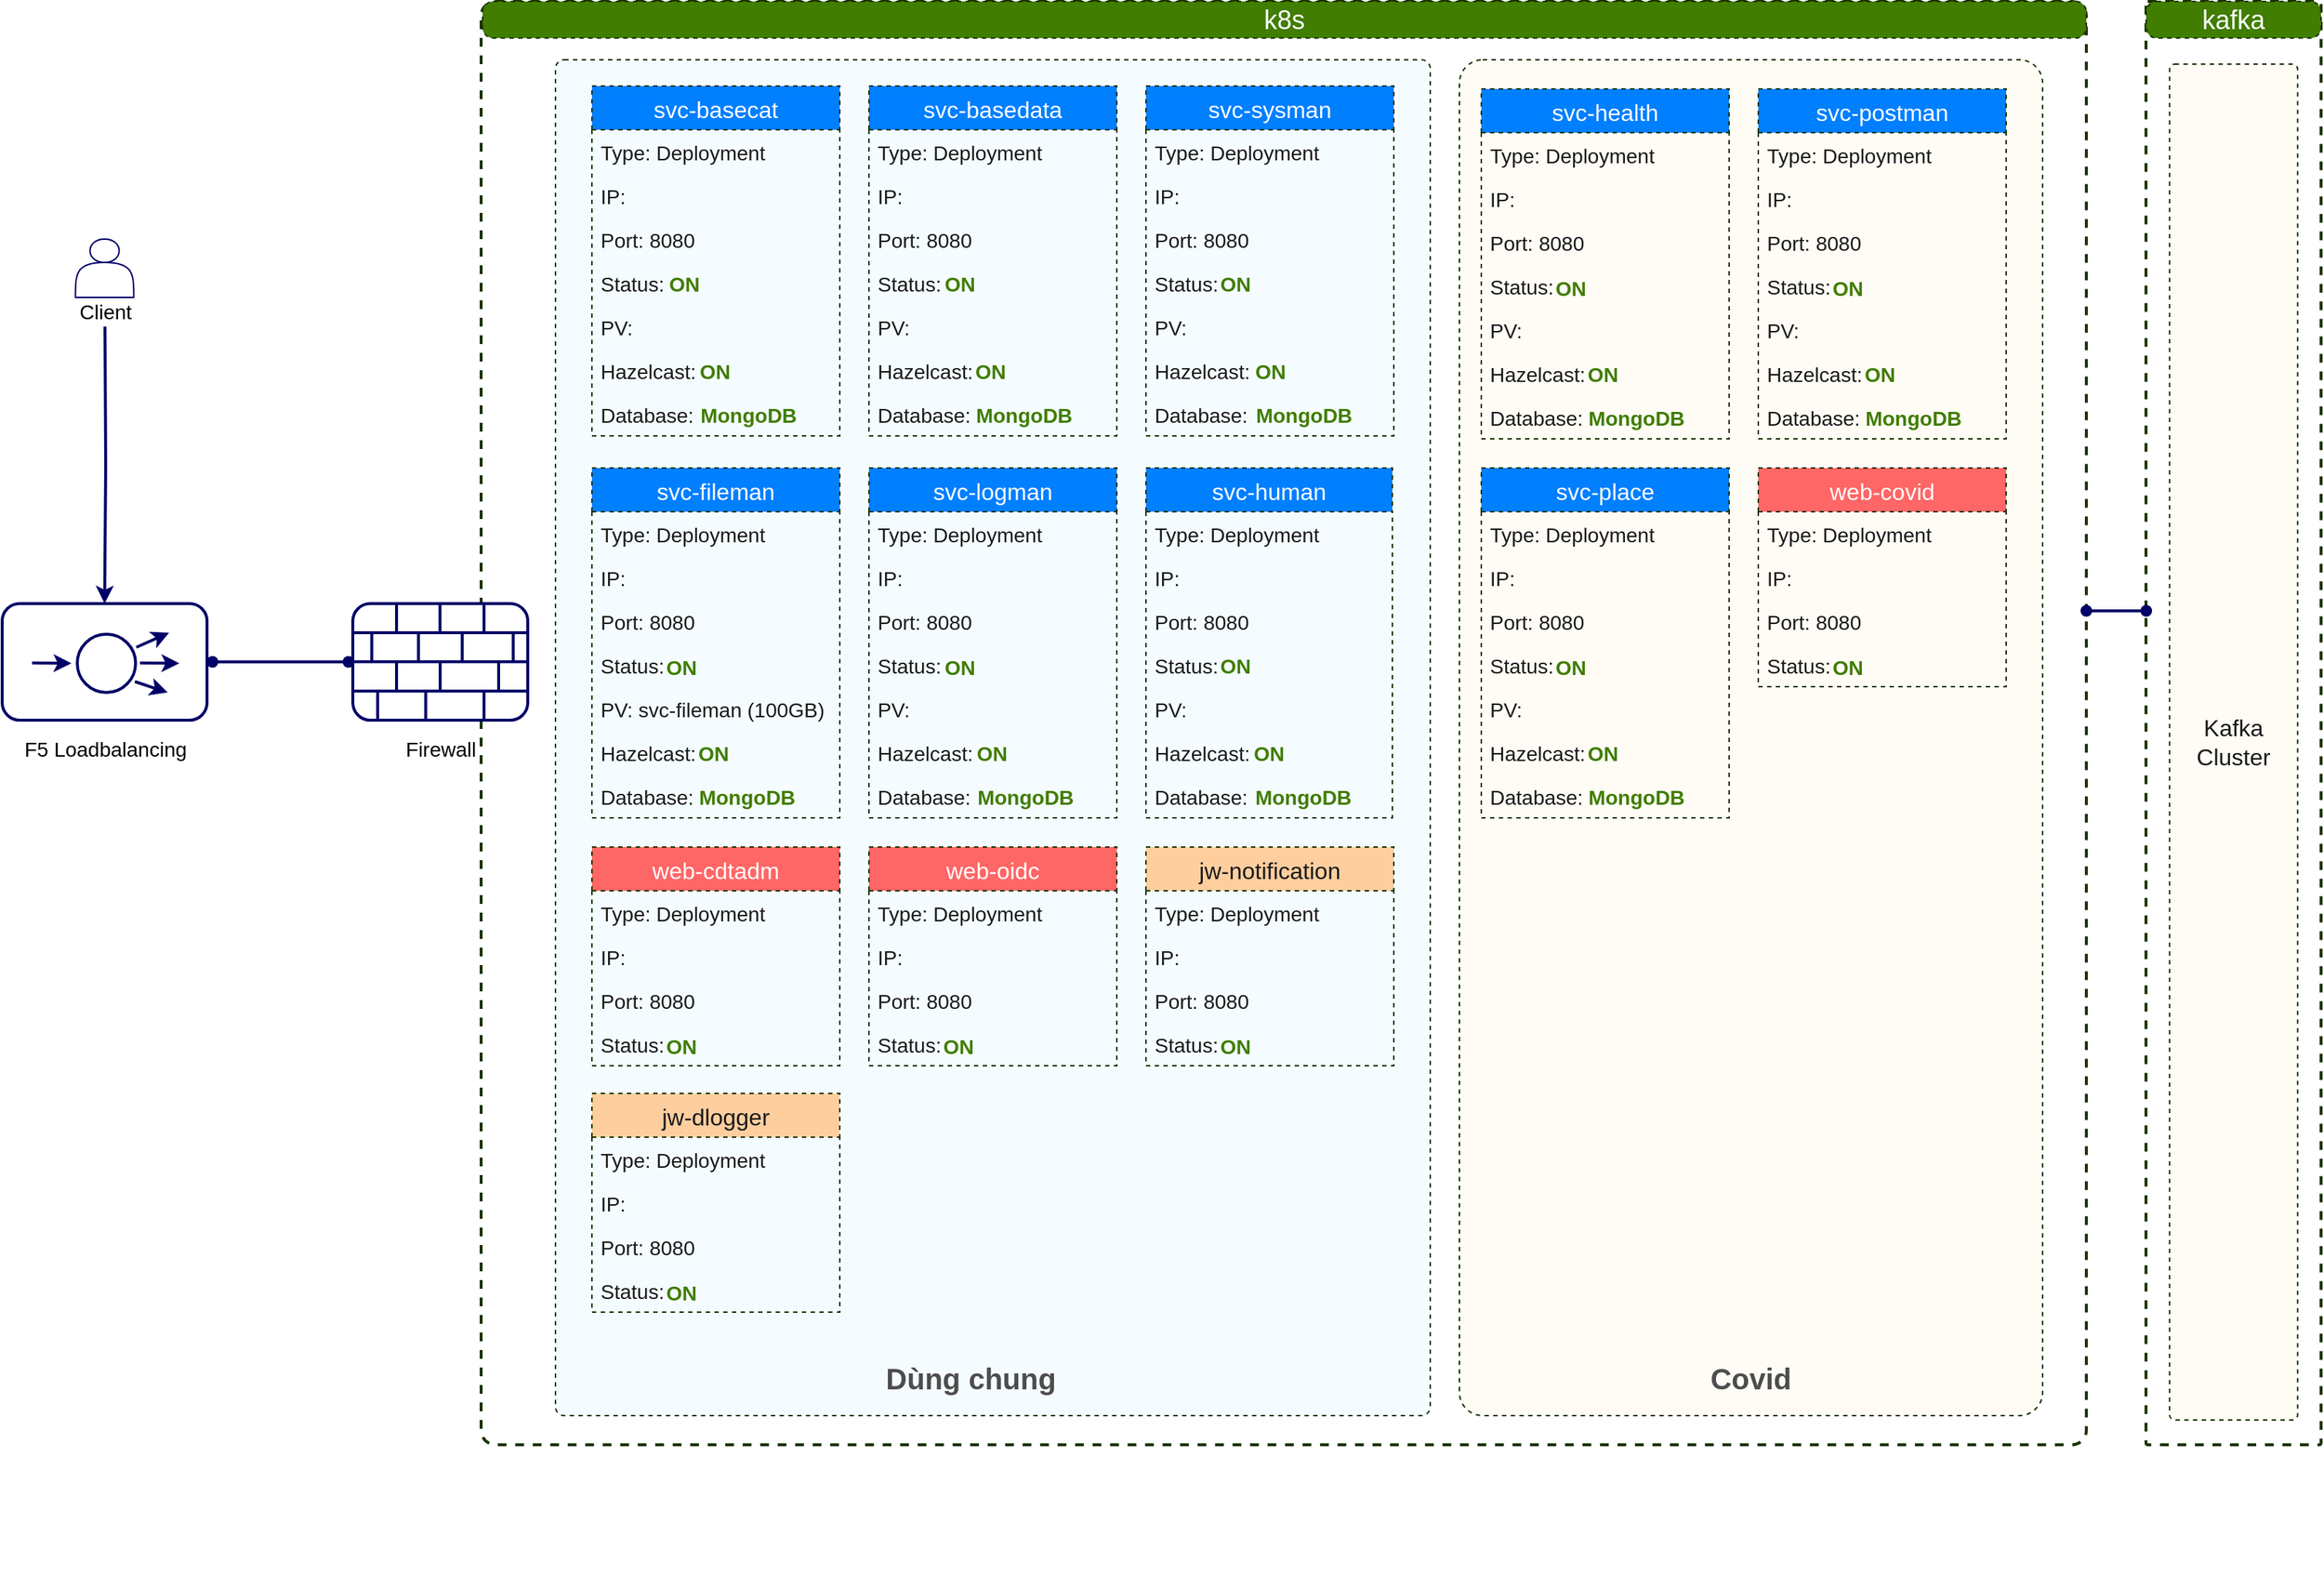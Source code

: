 <mxfile version="15.7.4" type="github">
  <diagram id="7NeZhMhzlDyfyFx5x0S0" name="Trang-1">
    <mxGraphModel dx="2691" dy="1491" grid="1" gridSize="10" guides="1" tooltips="1" connect="1" arrows="1" fold="1" page="1" pageScale="1" pageWidth="4681" pageHeight="3300" math="0" shadow="0">
      <root>
        <mxCell id="0" />
        <mxCell id="1" parent="0" />
        <mxCell id="WZIwgjO6Ospco73MhqYw-19" value="" style="group" vertex="1" connectable="0" parent="1">
          <mxGeometry x="319.5" y="1000" width="140.5" height="80" as="geometry" />
        </mxCell>
        <mxCell id="WZIwgjO6Ospco73MhqYw-12" value="" style="rounded=1;whiteSpace=wrap;html=1;strokeColor=#000066;strokeWidth=2;" vertex="1" parent="WZIwgjO6Ospco73MhqYw-19">
          <mxGeometry width="140.5" height="80" as="geometry" />
        </mxCell>
        <mxCell id="WZIwgjO6Ospco73MhqYw-13" value="" style="group" vertex="1" connectable="0" parent="WZIwgjO6Ospco73MhqYw-19">
          <mxGeometry x="20.5" y="20" width="101" height="41" as="geometry" />
        </mxCell>
        <mxCell id="WZIwgjO6Ospco73MhqYw-14" value="" style="ellipse;whiteSpace=wrap;html=1;aspect=fixed;strokeColor=#000066;strokeWidth=2;" vertex="1" parent="WZIwgjO6Ospco73MhqYw-13">
          <mxGeometry x="31" y="1" width="40" height="40" as="geometry" />
        </mxCell>
        <mxCell id="WZIwgjO6Ospco73MhqYw-15" value="" style="endArrow=classic;html=1;rounded=0;strokeWidth=2;strokeColor=#000066;" edge="1" parent="WZIwgjO6Ospco73MhqYw-13">
          <mxGeometry width="50" height="50" relative="1" as="geometry">
            <mxPoint x="71.5" y="10" as="sourcePoint" />
            <mxPoint x="94" as="targetPoint" />
          </mxGeometry>
        </mxCell>
        <mxCell id="WZIwgjO6Ospco73MhqYw-16" value="" style="endArrow=classic;html=1;rounded=0;strokeWidth=2;strokeColor=#000066;" edge="1" parent="WZIwgjO6Ospco73MhqYw-13">
          <mxGeometry width="50" height="50" relative="1" as="geometry">
            <mxPoint x="70.5" y="33.5" as="sourcePoint" />
            <mxPoint x="93" y="41" as="targetPoint" />
          </mxGeometry>
        </mxCell>
        <mxCell id="WZIwgjO6Ospco73MhqYw-17" value="" style="endArrow=classic;html=1;rounded=0;strokeWidth=2;strokeColor=#000066;" edge="1" parent="WZIwgjO6Ospco73MhqYw-13">
          <mxGeometry width="50" height="50" relative="1" as="geometry">
            <mxPoint x="74" y="20.76" as="sourcePoint" />
            <mxPoint x="101" y="21" as="targetPoint" />
          </mxGeometry>
        </mxCell>
        <mxCell id="WZIwgjO6Ospco73MhqYw-18" value="" style="endArrow=classic;html=1;rounded=0;strokeWidth=2;strokeColor=#000066;" edge="1" parent="WZIwgjO6Ospco73MhqYw-13">
          <mxGeometry width="50" height="50" relative="1" as="geometry">
            <mxPoint y="20.76" as="sourcePoint" />
            <mxPoint x="27" y="21" as="targetPoint" />
          </mxGeometry>
        </mxCell>
        <mxCell id="WZIwgjO6Ospco73MhqYw-22" value="&lt;font style=&quot;font-size: 14px&quot;&gt;F5 Loadbalancing&lt;/font&gt;" style="text;html=1;align=center;verticalAlign=middle;resizable=0;points=[];autosize=1;strokeColor=none;fillColor=none;" vertex="1" parent="1">
          <mxGeometry x="324.75" y="1090" width="130" height="20" as="geometry" />
        </mxCell>
        <mxCell id="WZIwgjO6Ospco73MhqYw-24" value="" style="group" vertex="1" connectable="0" parent="1">
          <mxGeometry x="364.75" y="750" width="50" height="60" as="geometry" />
        </mxCell>
        <mxCell id="WZIwgjO6Ospco73MhqYw-2" value="&lt;font style=&quot;font-size: 14px&quot;&gt;Client&lt;/font&gt;" style="text;html=1;align=center;verticalAlign=middle;resizable=0;points=[];autosize=1;strokeColor=none;fillColor=none;" vertex="1" parent="WZIwgjO6Ospco73MhqYw-24">
          <mxGeometry y="40" width="50" height="20" as="geometry" />
        </mxCell>
        <mxCell id="WZIwgjO6Ospco73MhqYw-25" style="edgeStyle=orthogonalEdgeStyle;rounded=0;orthogonalLoop=1;jettySize=auto;html=1;strokeColor=#000066;strokeWidth=2;" edge="1" parent="1" target="WZIwgjO6Ospco73MhqYw-12">
          <mxGeometry relative="1" as="geometry">
            <mxPoint x="390" y="810" as="sourcePoint" />
          </mxGeometry>
        </mxCell>
        <mxCell id="WZIwgjO6Ospco73MhqYw-28" value="" style="shape=waypoint;sketch=0;fillStyle=solid;size=6;pointerEvents=1;points=[];fillColor=none;resizable=0;rotatable=0;perimeter=centerPerimeter;snapToPoint=1;strokeColor=#000066;strokeWidth=2;" vertex="1" parent="1">
          <mxGeometry x="537" y="1020" width="40" height="40" as="geometry" />
        </mxCell>
        <mxCell id="WZIwgjO6Ospco73MhqYw-29" value="" style="shape=waypoint;sketch=0;fillStyle=solid;size=6;pointerEvents=1;points=[];fillColor=none;resizable=0;rotatable=0;perimeter=centerPerimeter;snapToPoint=1;strokeColor=#000066;strokeWidth=2;" vertex="1" parent="1">
          <mxGeometry x="443.75" y="1020" width="40" height="40" as="geometry" />
        </mxCell>
        <mxCell id="WZIwgjO6Ospco73MhqYw-30" value="" style="line;strokeWidth=2;html=1;perimeter=backbonePerimeter;points=[];outlineConnect=0;strokeColor=#000066;" vertex="1" parent="1">
          <mxGeometry x="460" y="1035" width="100" height="10" as="geometry" />
        </mxCell>
        <mxCell id="WZIwgjO6Ospco73MhqYw-59" value="" style="group" vertex="1" connectable="0" parent="1">
          <mxGeometry x="649" y="587" width="1127.25" height="1079" as="geometry" />
        </mxCell>
        <mxCell id="WZIwgjO6Ospco73MhqYw-53" value="" style="rounded=1;whiteSpace=wrap;html=1;strokeColor=#1A3300;strokeWidth=2;fillColor=none;arcSize=1;dashed=1;" vertex="1" parent="WZIwgjO6Ospco73MhqYw-59">
          <mxGeometry x="-1" width="1101" height="990" as="geometry" />
        </mxCell>
        <mxCell id="WZIwgjO6Ospco73MhqYw-58" value="&lt;font color=&quot;#ffffff&quot; style=&quot;font-size: 18px&quot;&gt;k8s&lt;/font&gt;" style="rounded=1;whiteSpace=wrap;html=1;dashed=1;fontSize=14;strokeColor=#1A3300;strokeWidth=1;fillColor=#407D00;arcSize=29;" vertex="1" parent="WZIwgjO6Ospco73MhqYw-59">
          <mxGeometry width="1100" height="25.15" as="geometry" />
        </mxCell>
        <mxCell id="WZIwgjO6Ospco73MhqYw-435" value="" style="rounded=1;whiteSpace=wrap;html=1;dashed=1;fontSize=16;fontColor=#407D00;strokeColor=#1A3300;strokeWidth=1;fillColor=#FFFCF5;arcSize=4;" vertex="1" parent="WZIwgjO6Ospco73MhqYw-59">
          <mxGeometry x="670" y="40" width="400" height="930" as="geometry" />
        </mxCell>
        <mxCell id="WZIwgjO6Ospco73MhqYw-288" value="" style="group" vertex="1" connectable="0" parent="WZIwgjO6Ospco73MhqYw-59">
          <mxGeometry x="685" y="60" width="170" height="240" as="geometry" />
        </mxCell>
        <mxCell id="WZIwgjO6Ospco73MhqYw-289" value="svc-health" style="swimlane;fontStyle=0;childLayout=stackLayout;horizontal=1;startSize=30;horizontalStack=0;resizeParent=1;resizeParentMax=0;resizeLast=0;collapsible=1;marginBottom=0;dashed=1;fontSize=16;fontColor=#FFFFFF;strokeColor=#1A3300;strokeWidth=1;fillColor=#007FFF;" vertex="1" parent="WZIwgjO6Ospco73MhqYw-288">
          <mxGeometry width="170" height="240" as="geometry" />
        </mxCell>
        <mxCell id="WZIwgjO6Ospco73MhqYw-290" value="Type: Deployment" style="text;strokeColor=none;fillColor=none;align=left;verticalAlign=middle;spacingLeft=4;spacingRight=4;overflow=hidden;points=[[0,0.5],[1,0.5]];portConstraint=eastwest;rotatable=0;dashed=1;fontSize=14;fontColor=#1A1A1A;" vertex="1" parent="WZIwgjO6Ospco73MhqYw-289">
          <mxGeometry y="30" width="170" height="30" as="geometry" />
        </mxCell>
        <mxCell id="WZIwgjO6Ospco73MhqYw-291" value="IP:" style="text;strokeColor=none;fillColor=none;align=left;verticalAlign=middle;spacingLeft=4;spacingRight=4;overflow=hidden;points=[[0,0.5],[1,0.5]];portConstraint=eastwest;rotatable=0;dashed=1;fontSize=14;fontColor=#1A1A1A;" vertex="1" parent="WZIwgjO6Ospco73MhqYw-289">
          <mxGeometry y="60" width="170" height="30" as="geometry" />
        </mxCell>
        <mxCell id="WZIwgjO6Ospco73MhqYw-292" value="Port: 8080" style="text;strokeColor=none;fillColor=none;align=left;verticalAlign=middle;spacingLeft=4;spacingRight=4;overflow=hidden;points=[[0,0.5],[1,0.5]];portConstraint=eastwest;rotatable=0;dashed=1;fontSize=14;fontColor=#1A1A1A;" vertex="1" parent="WZIwgjO6Ospco73MhqYw-289">
          <mxGeometry y="90" width="170" height="30" as="geometry" />
        </mxCell>
        <mxCell id="WZIwgjO6Ospco73MhqYw-293" value="Status: " style="text;strokeColor=none;fillColor=none;align=left;verticalAlign=middle;spacingLeft=4;spacingRight=4;overflow=hidden;points=[[0,0.5],[1,0.5]];portConstraint=eastwest;rotatable=0;dashed=1;fontSize=14;fontColor=#1A1A1A;expand=0;imageAspect=0;connectable=0;recursiveResize=0;" vertex="1" parent="WZIwgjO6Ospco73MhqYw-289">
          <mxGeometry y="120" width="170" height="30" as="geometry" />
        </mxCell>
        <mxCell id="WZIwgjO6Ospco73MhqYw-294" value="PV:" style="text;strokeColor=none;fillColor=none;align=left;verticalAlign=middle;spacingLeft=4;spacingRight=4;overflow=hidden;points=[[0,0.5],[1,0.5]];portConstraint=eastwest;rotatable=0;dashed=1;fontSize=14;fontColor=#1A1A1A;" vertex="1" parent="WZIwgjO6Ospco73MhqYw-289">
          <mxGeometry y="150" width="170" height="30" as="geometry" />
        </mxCell>
        <mxCell id="WZIwgjO6Ospco73MhqYw-295" value="Hazelcast: " style="text;strokeColor=none;fillColor=none;align=left;verticalAlign=middle;spacingLeft=4;spacingRight=4;overflow=hidden;points=[[0,0.5],[1,0.5]];portConstraint=eastwest;rotatable=0;dashed=1;fontSize=14;fontColor=#1A1A1A;" vertex="1" parent="WZIwgjO6Ospco73MhqYw-289">
          <mxGeometry y="180" width="170" height="30" as="geometry" />
        </mxCell>
        <mxCell id="WZIwgjO6Ospco73MhqYw-296" value="Database:" style="text;strokeColor=none;fillColor=none;align=left;verticalAlign=middle;spacingLeft=4;spacingRight=4;overflow=hidden;points=[[0,0.5],[1,0.5]];portConstraint=eastwest;rotatable=0;dashed=1;fontSize=14;fontColor=#1A1A1A;" vertex="1" parent="WZIwgjO6Ospco73MhqYw-289">
          <mxGeometry y="210" width="170" height="30" as="geometry" />
        </mxCell>
        <mxCell id="WZIwgjO6Ospco73MhqYw-297" value="&lt;b&gt;ON&lt;/b&gt;" style="text;html=1;strokeColor=none;fillColor=none;align=center;verticalAlign=middle;whiteSpace=wrap;rounded=0;dashed=1;fontSize=14;fontColor=#407D00;" vertex="1" parent="WZIwgjO6Ospco73MhqYw-288">
          <mxGeometry x="41.071" y="122" width="41.286" height="30" as="geometry" />
        </mxCell>
        <mxCell id="WZIwgjO6Ospco73MhqYw-298" value="&lt;b&gt;ON&lt;/b&gt;" style="text;html=1;strokeColor=none;fillColor=none;align=center;verticalAlign=middle;whiteSpace=wrap;rounded=0;dashed=1;fontSize=14;fontColor=#407D00;" vertex="1" parent="WZIwgjO6Ospco73MhqYw-288">
          <mxGeometry x="56.5" y="181" width="53.429" height="30" as="geometry" />
        </mxCell>
        <mxCell id="WZIwgjO6Ospco73MhqYw-299" value="&lt;b&gt;MongoDB&lt;/b&gt;" style="text;html=1;strokeColor=none;fillColor=none;align=center;verticalAlign=middle;whiteSpace=wrap;rounded=0;dashed=1;fontSize=14;fontColor=#407D00;" vertex="1" parent="WZIwgjO6Ospco73MhqYw-288">
          <mxGeometry x="69.857" y="211" width="72.857" height="30" as="geometry" />
        </mxCell>
        <mxCell id="WZIwgjO6Ospco73MhqYw-177" value="" style="group" vertex="1" connectable="0" parent="WZIwgjO6Ospco73MhqYw-59">
          <mxGeometry x="685" y="320" width="170" height="240" as="geometry" />
        </mxCell>
        <mxCell id="WZIwgjO6Ospco73MhqYw-178" value="svc-place" style="swimlane;fontStyle=0;childLayout=stackLayout;horizontal=1;startSize=30;horizontalStack=0;resizeParent=1;resizeParentMax=0;resizeLast=0;collapsible=1;marginBottom=0;dashed=1;fontSize=16;fontColor=#FFFFFF;strokeColor=#1A3300;strokeWidth=1;fillColor=#007FFF;" vertex="1" parent="WZIwgjO6Ospco73MhqYw-177">
          <mxGeometry width="170" height="240" as="geometry" />
        </mxCell>
        <mxCell id="WZIwgjO6Ospco73MhqYw-179" value="Type: Deployment" style="text;strokeColor=none;fillColor=none;align=left;verticalAlign=middle;spacingLeft=4;spacingRight=4;overflow=hidden;points=[[0,0.5],[1,0.5]];portConstraint=eastwest;rotatable=0;dashed=1;fontSize=14;fontColor=#1A1A1A;" vertex="1" parent="WZIwgjO6Ospco73MhqYw-178">
          <mxGeometry y="30" width="170" height="30" as="geometry" />
        </mxCell>
        <mxCell id="WZIwgjO6Ospco73MhqYw-180" value="IP:" style="text;strokeColor=none;fillColor=none;align=left;verticalAlign=middle;spacingLeft=4;spacingRight=4;overflow=hidden;points=[[0,0.5],[1,0.5]];portConstraint=eastwest;rotatable=0;dashed=1;fontSize=14;fontColor=#1A1A1A;" vertex="1" parent="WZIwgjO6Ospco73MhqYw-178">
          <mxGeometry y="60" width="170" height="30" as="geometry" />
        </mxCell>
        <mxCell id="WZIwgjO6Ospco73MhqYw-181" value="Port: 8080" style="text;strokeColor=none;fillColor=none;align=left;verticalAlign=middle;spacingLeft=4;spacingRight=4;overflow=hidden;points=[[0,0.5],[1,0.5]];portConstraint=eastwest;rotatable=0;dashed=1;fontSize=14;fontColor=#1A1A1A;" vertex="1" parent="WZIwgjO6Ospco73MhqYw-178">
          <mxGeometry y="90" width="170" height="30" as="geometry" />
        </mxCell>
        <mxCell id="WZIwgjO6Ospco73MhqYw-182" value="Status: " style="text;strokeColor=none;fillColor=none;align=left;verticalAlign=middle;spacingLeft=4;spacingRight=4;overflow=hidden;points=[[0,0.5],[1,0.5]];portConstraint=eastwest;rotatable=0;dashed=1;fontSize=14;fontColor=#1A1A1A;expand=0;imageAspect=0;connectable=0;recursiveResize=0;" vertex="1" parent="WZIwgjO6Ospco73MhqYw-178">
          <mxGeometry y="120" width="170" height="30" as="geometry" />
        </mxCell>
        <mxCell id="WZIwgjO6Ospco73MhqYw-183" value="PV:" style="text;strokeColor=none;fillColor=none;align=left;verticalAlign=middle;spacingLeft=4;spacingRight=4;overflow=hidden;points=[[0,0.5],[1,0.5]];portConstraint=eastwest;rotatable=0;dashed=1;fontSize=14;fontColor=#1A1A1A;" vertex="1" parent="WZIwgjO6Ospco73MhqYw-178">
          <mxGeometry y="150" width="170" height="30" as="geometry" />
        </mxCell>
        <mxCell id="WZIwgjO6Ospco73MhqYw-184" value="Hazelcast: " style="text;strokeColor=none;fillColor=none;align=left;verticalAlign=middle;spacingLeft=4;spacingRight=4;overflow=hidden;points=[[0,0.5],[1,0.5]];portConstraint=eastwest;rotatable=0;dashed=1;fontSize=14;fontColor=#1A1A1A;" vertex="1" parent="WZIwgjO6Ospco73MhqYw-178">
          <mxGeometry y="180" width="170" height="30" as="geometry" />
        </mxCell>
        <mxCell id="WZIwgjO6Ospco73MhqYw-185" value="Database:" style="text;strokeColor=none;fillColor=none;align=left;verticalAlign=middle;spacingLeft=4;spacingRight=4;overflow=hidden;points=[[0,0.5],[1,0.5]];portConstraint=eastwest;rotatable=0;dashed=1;fontSize=14;fontColor=#1A1A1A;" vertex="1" parent="WZIwgjO6Ospco73MhqYw-178">
          <mxGeometry y="210" width="170" height="30" as="geometry" />
        </mxCell>
        <mxCell id="WZIwgjO6Ospco73MhqYw-186" value="&lt;b&gt;ON&lt;/b&gt;" style="text;html=1;strokeColor=none;fillColor=none;align=center;verticalAlign=middle;whiteSpace=wrap;rounded=0;dashed=1;fontSize=14;fontColor=#407D00;" vertex="1" parent="WZIwgjO6Ospco73MhqYw-177">
          <mxGeometry x="41.071" y="122" width="41.286" height="30" as="geometry" />
        </mxCell>
        <mxCell id="WZIwgjO6Ospco73MhqYw-187" value="&lt;b&gt;ON&lt;/b&gt;" style="text;html=1;strokeColor=none;fillColor=none;align=center;verticalAlign=middle;whiteSpace=wrap;rounded=0;dashed=1;fontSize=14;fontColor=#407D00;" vertex="1" parent="WZIwgjO6Ospco73MhqYw-177">
          <mxGeometry x="56.5" y="181" width="53.429" height="30" as="geometry" />
        </mxCell>
        <mxCell id="WZIwgjO6Ospco73MhqYw-188" value="&lt;b&gt;MongoDB&lt;/b&gt;" style="text;html=1;strokeColor=none;fillColor=none;align=center;verticalAlign=middle;whiteSpace=wrap;rounded=0;dashed=1;fontSize=14;fontColor=#407D00;" vertex="1" parent="WZIwgjO6Ospco73MhqYw-177">
          <mxGeometry x="69.857" y="211" width="72.857" height="30" as="geometry" />
        </mxCell>
        <mxCell id="WZIwgjO6Ospco73MhqYw-450" value="" style="rounded=1;whiteSpace=wrap;html=1;dashed=1;fontSize=16;fontColor=#407D00;strokeColor=#1A3300;strokeWidth=1;fillColor=#F5FCFF;arcSize=1;" vertex="1" parent="WZIwgjO6Ospco73MhqYw-59">
          <mxGeometry x="50" y="40" width="600" height="930" as="geometry" />
        </mxCell>
        <mxCell id="WZIwgjO6Ospco73MhqYw-451" value="" style="group" vertex="1" connectable="0" parent="WZIwgjO6Ospco73MhqYw-59">
          <mxGeometry x="75" y="58" width="170" height="240" as="geometry" />
        </mxCell>
        <mxCell id="WZIwgjO6Ospco73MhqYw-452" value="svc-basecat" style="swimlane;fontStyle=0;childLayout=stackLayout;horizontal=1;startSize=30;horizontalStack=0;resizeParent=1;resizeParentMax=0;resizeLast=0;collapsible=1;marginBottom=0;dashed=1;fontSize=16;fontColor=#FFFFFF;strokeColor=#1A3300;strokeWidth=1;fillColor=#007FFF;" vertex="1" parent="WZIwgjO6Ospco73MhqYw-451">
          <mxGeometry width="170" height="240" as="geometry" />
        </mxCell>
        <mxCell id="WZIwgjO6Ospco73MhqYw-453" value="Type: Deployment" style="text;strokeColor=none;fillColor=none;align=left;verticalAlign=middle;spacingLeft=4;spacingRight=4;overflow=hidden;points=[[0,0.5],[1,0.5]];portConstraint=eastwest;rotatable=0;dashed=1;fontSize=14;fontColor=#1A1A1A;" vertex="1" parent="WZIwgjO6Ospco73MhqYw-452">
          <mxGeometry y="30" width="170" height="30" as="geometry" />
        </mxCell>
        <mxCell id="WZIwgjO6Ospco73MhqYw-454" value="IP:" style="text;strokeColor=none;fillColor=none;align=left;verticalAlign=middle;spacingLeft=4;spacingRight=4;overflow=hidden;points=[[0,0.5],[1,0.5]];portConstraint=eastwest;rotatable=0;dashed=1;fontSize=14;fontColor=#1A1A1A;" vertex="1" parent="WZIwgjO6Ospco73MhqYw-452">
          <mxGeometry y="60" width="170" height="30" as="geometry" />
        </mxCell>
        <mxCell id="WZIwgjO6Ospco73MhqYw-455" value="Port: 8080" style="text;strokeColor=none;fillColor=none;align=left;verticalAlign=middle;spacingLeft=4;spacingRight=4;overflow=hidden;points=[[0,0.5],[1,0.5]];portConstraint=eastwest;rotatable=0;dashed=1;fontSize=14;fontColor=#1A1A1A;" vertex="1" parent="WZIwgjO6Ospco73MhqYw-452">
          <mxGeometry y="90" width="170" height="30" as="geometry" />
        </mxCell>
        <mxCell id="WZIwgjO6Ospco73MhqYw-456" value="Status: " style="text;strokeColor=none;fillColor=none;align=left;verticalAlign=middle;spacingLeft=4;spacingRight=4;overflow=hidden;points=[[0,0.5],[1,0.5]];portConstraint=eastwest;rotatable=0;dashed=1;fontSize=14;fontColor=#1A1A1A;expand=0;imageAspect=0;connectable=0;recursiveResize=0;" vertex="1" parent="WZIwgjO6Ospco73MhqYw-452">
          <mxGeometry y="120" width="170" height="30" as="geometry" />
        </mxCell>
        <mxCell id="WZIwgjO6Ospco73MhqYw-457" value="PV:" style="text;strokeColor=none;fillColor=none;align=left;verticalAlign=middle;spacingLeft=4;spacingRight=4;overflow=hidden;points=[[0,0.5],[1,0.5]];portConstraint=eastwest;rotatable=0;dashed=1;fontSize=14;fontColor=#1A1A1A;" vertex="1" parent="WZIwgjO6Ospco73MhqYw-452">
          <mxGeometry y="150" width="170" height="30" as="geometry" />
        </mxCell>
        <mxCell id="WZIwgjO6Ospco73MhqYw-458" value="Hazelcast: " style="text;strokeColor=none;fillColor=none;align=left;verticalAlign=middle;spacingLeft=4;spacingRight=4;overflow=hidden;points=[[0,0.5],[1,0.5]];portConstraint=eastwest;rotatable=0;dashed=1;fontSize=14;fontColor=#1A1A1A;" vertex="1" parent="WZIwgjO6Ospco73MhqYw-452">
          <mxGeometry y="180" width="170" height="30" as="geometry" />
        </mxCell>
        <mxCell id="WZIwgjO6Ospco73MhqYw-459" value="Database:" style="text;strokeColor=none;fillColor=none;align=left;verticalAlign=middle;spacingLeft=4;spacingRight=4;overflow=hidden;points=[[0,0.5],[1,0.5]];portConstraint=eastwest;rotatable=0;dashed=1;fontSize=14;fontColor=#1A1A1A;" vertex="1" parent="WZIwgjO6Ospco73MhqYw-452">
          <mxGeometry y="210" width="170" height="30" as="geometry" />
        </mxCell>
        <mxCell id="WZIwgjO6Ospco73MhqYw-460" value="&lt;b&gt;ON&lt;/b&gt;" style="text;html=1;strokeColor=none;fillColor=none;align=center;verticalAlign=middle;whiteSpace=wrap;rounded=0;dashed=1;fontSize=14;fontColor=#407D00;" vertex="1" parent="WZIwgjO6Ospco73MhqYw-451">
          <mxGeometry x="43.071" y="121" width="41.286" height="30" as="geometry" />
        </mxCell>
        <mxCell id="WZIwgjO6Ospco73MhqYw-461" value="&lt;b&gt;ON&lt;/b&gt;" style="text;html=1;strokeColor=none;fillColor=none;align=center;verticalAlign=middle;whiteSpace=wrap;rounded=0;dashed=1;fontSize=14;fontColor=#407D00;" vertex="1" parent="WZIwgjO6Ospco73MhqYw-451">
          <mxGeometry x="57.5" y="181" width="53.429" height="30" as="geometry" />
        </mxCell>
        <mxCell id="WZIwgjO6Ospco73MhqYw-462" value="&lt;b&gt;MongoDB&lt;/b&gt;" style="text;html=1;strokeColor=none;fillColor=none;align=center;verticalAlign=middle;whiteSpace=wrap;rounded=0;dashed=1;fontSize=14;fontColor=#407D00;" vertex="1" parent="WZIwgjO6Ospco73MhqYw-451">
          <mxGeometry x="70.857" y="211" width="72.857" height="30" as="geometry" />
        </mxCell>
        <mxCell id="WZIwgjO6Ospco73MhqYw-463" value="" style="group" vertex="1" connectable="0" parent="WZIwgjO6Ospco73MhqYw-59">
          <mxGeometry x="265" y="58" width="170" height="240" as="geometry" />
        </mxCell>
        <mxCell id="WZIwgjO6Ospco73MhqYw-464" value="svc-basedata" style="swimlane;fontStyle=0;childLayout=stackLayout;horizontal=1;startSize=30;horizontalStack=0;resizeParent=1;resizeParentMax=0;resizeLast=0;collapsible=1;marginBottom=0;dashed=1;fontSize=16;fontColor=#FFFFFF;strokeColor=#1A3300;strokeWidth=1;fillColor=#007FFF;" vertex="1" parent="WZIwgjO6Ospco73MhqYw-463">
          <mxGeometry width="170" height="240" as="geometry" />
        </mxCell>
        <mxCell id="WZIwgjO6Ospco73MhqYw-465" value="Type: Deployment" style="text;strokeColor=none;fillColor=none;align=left;verticalAlign=middle;spacingLeft=4;spacingRight=4;overflow=hidden;points=[[0,0.5],[1,0.5]];portConstraint=eastwest;rotatable=0;dashed=1;fontSize=14;fontColor=#1A1A1A;" vertex="1" parent="WZIwgjO6Ospco73MhqYw-464">
          <mxGeometry y="30" width="170" height="30" as="geometry" />
        </mxCell>
        <mxCell id="WZIwgjO6Ospco73MhqYw-466" value="IP:" style="text;strokeColor=none;fillColor=none;align=left;verticalAlign=middle;spacingLeft=4;spacingRight=4;overflow=hidden;points=[[0,0.5],[1,0.5]];portConstraint=eastwest;rotatable=0;dashed=1;fontSize=14;fontColor=#1A1A1A;" vertex="1" parent="WZIwgjO6Ospco73MhqYw-464">
          <mxGeometry y="60" width="170" height="30" as="geometry" />
        </mxCell>
        <mxCell id="WZIwgjO6Ospco73MhqYw-467" value="Port: 8080" style="text;strokeColor=none;fillColor=none;align=left;verticalAlign=middle;spacingLeft=4;spacingRight=4;overflow=hidden;points=[[0,0.5],[1,0.5]];portConstraint=eastwest;rotatable=0;dashed=1;fontSize=14;fontColor=#1A1A1A;" vertex="1" parent="WZIwgjO6Ospco73MhqYw-464">
          <mxGeometry y="90" width="170" height="30" as="geometry" />
        </mxCell>
        <mxCell id="WZIwgjO6Ospco73MhqYw-468" value="Status: " style="text;strokeColor=none;fillColor=none;align=left;verticalAlign=middle;spacingLeft=4;spacingRight=4;overflow=hidden;points=[[0,0.5],[1,0.5]];portConstraint=eastwest;rotatable=0;dashed=1;fontSize=14;fontColor=#1A1A1A;expand=0;imageAspect=0;connectable=0;recursiveResize=0;" vertex="1" parent="WZIwgjO6Ospco73MhqYw-464">
          <mxGeometry y="120" width="170" height="30" as="geometry" />
        </mxCell>
        <mxCell id="WZIwgjO6Ospco73MhqYw-469" value="PV:" style="text;strokeColor=none;fillColor=none;align=left;verticalAlign=middle;spacingLeft=4;spacingRight=4;overflow=hidden;points=[[0,0.5],[1,0.5]];portConstraint=eastwest;rotatable=0;dashed=1;fontSize=14;fontColor=#1A1A1A;" vertex="1" parent="WZIwgjO6Ospco73MhqYw-464">
          <mxGeometry y="150" width="170" height="30" as="geometry" />
        </mxCell>
        <mxCell id="WZIwgjO6Ospco73MhqYw-470" value="Hazelcast: " style="text;strokeColor=none;fillColor=none;align=left;verticalAlign=middle;spacingLeft=4;spacingRight=4;overflow=hidden;points=[[0,0.5],[1,0.5]];portConstraint=eastwest;rotatable=0;dashed=1;fontSize=14;fontColor=#1A1A1A;" vertex="1" parent="WZIwgjO6Ospco73MhqYw-464">
          <mxGeometry y="180" width="170" height="30" as="geometry" />
        </mxCell>
        <mxCell id="WZIwgjO6Ospco73MhqYw-471" value="Database:" style="text;strokeColor=none;fillColor=none;align=left;verticalAlign=middle;spacingLeft=4;spacingRight=4;overflow=hidden;points=[[0,0.5],[1,0.5]];portConstraint=eastwest;rotatable=0;dashed=1;fontSize=14;fontColor=#1A1A1A;" vertex="1" parent="WZIwgjO6Ospco73MhqYw-464">
          <mxGeometry y="210" width="170" height="30" as="geometry" />
        </mxCell>
        <mxCell id="WZIwgjO6Ospco73MhqYw-472" value="&lt;b&gt;ON&lt;/b&gt;" style="text;html=1;strokeColor=none;fillColor=none;align=center;verticalAlign=middle;whiteSpace=wrap;rounded=0;dashed=1;fontSize=14;fontColor=#407D00;" vertex="1" parent="WZIwgjO6Ospco73MhqYw-463">
          <mxGeometry x="42.127" y="121" width="41.286" height="30" as="geometry" />
        </mxCell>
        <mxCell id="WZIwgjO6Ospco73MhqYw-473" value="&lt;b&gt;ON&lt;/b&gt;" style="text;html=1;strokeColor=none;fillColor=none;align=center;verticalAlign=middle;whiteSpace=wrap;rounded=0;dashed=1;fontSize=14;fontColor=#407D00;" vertex="1" parent="WZIwgjO6Ospco73MhqYw-463">
          <mxGeometry x="56.833" y="181" width="53.429" height="30" as="geometry" />
        </mxCell>
        <mxCell id="WZIwgjO6Ospco73MhqYw-474" value="&lt;b&gt;MongoDB&lt;/b&gt;" style="text;html=1;strokeColor=none;fillColor=none;align=center;verticalAlign=middle;whiteSpace=wrap;rounded=0;dashed=1;fontSize=14;fontColor=#407D00;" vertex="1" parent="WZIwgjO6Ospco73MhqYw-463">
          <mxGeometry x="70.19" y="211" width="72.857" height="30" as="geometry" />
        </mxCell>
        <mxCell id="WZIwgjO6Ospco73MhqYw-475" value="" style="group" vertex="1" connectable="0" parent="WZIwgjO6Ospco73MhqYw-59">
          <mxGeometry x="455" y="58" width="170" height="240" as="geometry" />
        </mxCell>
        <mxCell id="WZIwgjO6Ospco73MhqYw-476" value="svc-sysman" style="swimlane;fontStyle=0;childLayout=stackLayout;horizontal=1;startSize=30;horizontalStack=0;resizeParent=1;resizeParentMax=0;resizeLast=0;collapsible=1;marginBottom=0;dashed=1;fontSize=16;fontColor=#FFFFFF;strokeColor=#1A3300;strokeWidth=1;fillColor=#007FFF;" vertex="1" parent="WZIwgjO6Ospco73MhqYw-475">
          <mxGeometry width="170" height="240" as="geometry" />
        </mxCell>
        <mxCell id="WZIwgjO6Ospco73MhqYw-477" value="Type: Deployment" style="text;strokeColor=none;fillColor=none;align=left;verticalAlign=middle;spacingLeft=4;spacingRight=4;overflow=hidden;points=[[0,0.5],[1,0.5]];portConstraint=eastwest;rotatable=0;dashed=1;fontSize=14;fontColor=#1A1A1A;" vertex="1" parent="WZIwgjO6Ospco73MhqYw-476">
          <mxGeometry y="30" width="170" height="30" as="geometry" />
        </mxCell>
        <mxCell id="WZIwgjO6Ospco73MhqYw-478" value="IP:" style="text;strokeColor=none;fillColor=none;align=left;verticalAlign=middle;spacingLeft=4;spacingRight=4;overflow=hidden;points=[[0,0.5],[1,0.5]];portConstraint=eastwest;rotatable=0;dashed=1;fontSize=14;fontColor=#1A1A1A;" vertex="1" parent="WZIwgjO6Ospco73MhqYw-476">
          <mxGeometry y="60" width="170" height="30" as="geometry" />
        </mxCell>
        <mxCell id="WZIwgjO6Ospco73MhqYw-479" value="Port: 8080" style="text;strokeColor=none;fillColor=none;align=left;verticalAlign=middle;spacingLeft=4;spacingRight=4;overflow=hidden;points=[[0,0.5],[1,0.5]];portConstraint=eastwest;rotatable=0;dashed=1;fontSize=14;fontColor=#1A1A1A;" vertex="1" parent="WZIwgjO6Ospco73MhqYw-476">
          <mxGeometry y="90" width="170" height="30" as="geometry" />
        </mxCell>
        <mxCell id="WZIwgjO6Ospco73MhqYw-480" value="Status: " style="text;strokeColor=none;fillColor=none;align=left;verticalAlign=middle;spacingLeft=4;spacingRight=4;overflow=hidden;points=[[0,0.5],[1,0.5]];portConstraint=eastwest;rotatable=0;dashed=1;fontSize=14;fontColor=#1A1A1A;expand=0;imageAspect=0;connectable=0;recursiveResize=0;" vertex="1" parent="WZIwgjO6Ospco73MhqYw-476">
          <mxGeometry y="120" width="170" height="30" as="geometry" />
        </mxCell>
        <mxCell id="WZIwgjO6Ospco73MhqYw-481" value="PV:" style="text;strokeColor=none;fillColor=none;align=left;verticalAlign=middle;spacingLeft=4;spacingRight=4;overflow=hidden;points=[[0,0.5],[1,0.5]];portConstraint=eastwest;rotatable=0;dashed=1;fontSize=14;fontColor=#1A1A1A;" vertex="1" parent="WZIwgjO6Ospco73MhqYw-476">
          <mxGeometry y="150" width="170" height="30" as="geometry" />
        </mxCell>
        <mxCell id="WZIwgjO6Ospco73MhqYw-482" value="Hazelcast: " style="text;strokeColor=none;fillColor=none;align=left;verticalAlign=middle;spacingLeft=4;spacingRight=4;overflow=hidden;points=[[0,0.5],[1,0.5]];portConstraint=eastwest;rotatable=0;dashed=1;fontSize=14;fontColor=#1A1A1A;" vertex="1" parent="WZIwgjO6Ospco73MhqYw-476">
          <mxGeometry y="180" width="170" height="30" as="geometry" />
        </mxCell>
        <mxCell id="WZIwgjO6Ospco73MhqYw-483" value="Database:" style="text;strokeColor=none;fillColor=none;align=left;verticalAlign=middle;spacingLeft=4;spacingRight=4;overflow=hidden;points=[[0,0.5],[1,0.5]];portConstraint=eastwest;rotatable=0;dashed=1;fontSize=14;fontColor=#1A1A1A;" vertex="1" parent="WZIwgjO6Ospco73MhqYw-476">
          <mxGeometry y="210" width="170" height="30" as="geometry" />
        </mxCell>
        <mxCell id="WZIwgjO6Ospco73MhqYw-484" value="&lt;b&gt;ON&lt;/b&gt;" style="text;html=1;strokeColor=none;fillColor=none;align=center;verticalAlign=middle;whiteSpace=wrap;rounded=0;dashed=1;fontSize=14;fontColor=#407D00;" vertex="1" parent="WZIwgjO6Ospco73MhqYw-475">
          <mxGeometry x="41.446" y="121" width="41.286" height="30" as="geometry" />
        </mxCell>
        <mxCell id="WZIwgjO6Ospco73MhqYw-485" value="&lt;b&gt;ON&lt;/b&gt;" style="text;html=1;strokeColor=none;fillColor=none;align=center;verticalAlign=middle;whiteSpace=wrap;rounded=0;dashed=1;fontSize=14;fontColor=#407D00;" vertex="1" parent="WZIwgjO6Ospco73MhqYw-475">
          <mxGeometry x="58.75" y="181" width="53.429" height="30" as="geometry" />
        </mxCell>
        <mxCell id="WZIwgjO6Ospco73MhqYw-486" value="&lt;b&gt;MongoDB&lt;/b&gt;" style="text;html=1;strokeColor=none;fillColor=none;align=center;verticalAlign=middle;whiteSpace=wrap;rounded=0;dashed=1;fontSize=14;fontColor=#407D00;" vertex="1" parent="WZIwgjO6Ospco73MhqYw-475">
          <mxGeometry x="72.107" y="211" width="72.857" height="30" as="geometry" />
        </mxCell>
        <mxCell id="WZIwgjO6Ospco73MhqYw-487" value="" style="group" vertex="1" connectable="0" parent="WZIwgjO6Ospco73MhqYw-59">
          <mxGeometry x="75" y="320" width="170" height="240" as="geometry" />
        </mxCell>
        <mxCell id="WZIwgjO6Ospco73MhqYw-488" value="svc-fileman" style="swimlane;fontStyle=0;childLayout=stackLayout;horizontal=1;startSize=30;horizontalStack=0;resizeParent=1;resizeParentMax=0;resizeLast=0;collapsible=1;marginBottom=0;dashed=1;fontSize=16;fontColor=#FFFFFF;strokeColor=#1A3300;strokeWidth=1;fillColor=#007FFF;" vertex="1" parent="WZIwgjO6Ospco73MhqYw-487">
          <mxGeometry width="170" height="240" as="geometry" />
        </mxCell>
        <mxCell id="WZIwgjO6Ospco73MhqYw-489" value="Type: Deployment" style="text;strokeColor=none;fillColor=none;align=left;verticalAlign=middle;spacingLeft=4;spacingRight=4;overflow=hidden;points=[[0,0.5],[1,0.5]];portConstraint=eastwest;rotatable=0;dashed=1;fontSize=14;fontColor=#1A1A1A;" vertex="1" parent="WZIwgjO6Ospco73MhqYw-488">
          <mxGeometry y="30" width="170" height="30" as="geometry" />
        </mxCell>
        <mxCell id="WZIwgjO6Ospco73MhqYw-490" value="IP:" style="text;strokeColor=none;fillColor=none;align=left;verticalAlign=middle;spacingLeft=4;spacingRight=4;overflow=hidden;points=[[0,0.5],[1,0.5]];portConstraint=eastwest;rotatable=0;dashed=1;fontSize=14;fontColor=#1A1A1A;" vertex="1" parent="WZIwgjO6Ospco73MhqYw-488">
          <mxGeometry y="60" width="170" height="30" as="geometry" />
        </mxCell>
        <mxCell id="WZIwgjO6Ospco73MhqYw-491" value="Port: 8080" style="text;strokeColor=none;fillColor=none;align=left;verticalAlign=middle;spacingLeft=4;spacingRight=4;overflow=hidden;points=[[0,0.5],[1,0.5]];portConstraint=eastwest;rotatable=0;dashed=1;fontSize=14;fontColor=#1A1A1A;" vertex="1" parent="WZIwgjO6Ospco73MhqYw-488">
          <mxGeometry y="90" width="170" height="30" as="geometry" />
        </mxCell>
        <mxCell id="WZIwgjO6Ospco73MhqYw-492" value="Status: " style="text;strokeColor=none;fillColor=none;align=left;verticalAlign=middle;spacingLeft=4;spacingRight=4;overflow=hidden;points=[[0,0.5],[1,0.5]];portConstraint=eastwest;rotatable=0;dashed=1;fontSize=14;fontColor=#1A1A1A;expand=0;imageAspect=0;connectable=0;recursiveResize=0;" vertex="1" parent="WZIwgjO6Ospco73MhqYw-488">
          <mxGeometry y="120" width="170" height="30" as="geometry" />
        </mxCell>
        <mxCell id="WZIwgjO6Ospco73MhqYw-493" value="PV: svc-fileman (100GB)" style="text;strokeColor=none;fillColor=none;align=left;verticalAlign=middle;spacingLeft=4;spacingRight=4;overflow=hidden;points=[[0,0.5],[1,0.5]];portConstraint=eastwest;rotatable=0;dashed=1;fontSize=14;fontColor=#1A1A1A;" vertex="1" parent="WZIwgjO6Ospco73MhqYw-488">
          <mxGeometry y="150" width="170" height="30" as="geometry" />
        </mxCell>
        <mxCell id="WZIwgjO6Ospco73MhqYw-494" value="Hazelcast: " style="text;strokeColor=none;fillColor=none;align=left;verticalAlign=middle;spacingLeft=4;spacingRight=4;overflow=hidden;points=[[0,0.5],[1,0.5]];portConstraint=eastwest;rotatable=0;dashed=1;fontSize=14;fontColor=#1A1A1A;" vertex="1" parent="WZIwgjO6Ospco73MhqYw-488">
          <mxGeometry y="180" width="170" height="30" as="geometry" />
        </mxCell>
        <mxCell id="WZIwgjO6Ospco73MhqYw-495" value="Database:" style="text;strokeColor=none;fillColor=none;align=left;verticalAlign=middle;spacingLeft=4;spacingRight=4;overflow=hidden;points=[[0,0.5],[1,0.5]];portConstraint=eastwest;rotatable=0;dashed=1;fontSize=14;fontColor=#1A1A1A;" vertex="1" parent="WZIwgjO6Ospco73MhqYw-488">
          <mxGeometry y="210" width="170" height="30" as="geometry" />
        </mxCell>
        <mxCell id="WZIwgjO6Ospco73MhqYw-496" value="&lt;b&gt;ON&lt;/b&gt;" style="text;html=1;strokeColor=none;fillColor=none;align=center;verticalAlign=middle;whiteSpace=wrap;rounded=0;dashed=1;fontSize=14;fontColor=#407D00;" vertex="1" parent="WZIwgjO6Ospco73MhqYw-487">
          <mxGeometry x="41.071" y="122" width="41.286" height="30" as="geometry" />
        </mxCell>
        <mxCell id="WZIwgjO6Ospco73MhqYw-497" value="&lt;b&gt;ON&lt;/b&gt;" style="text;html=1;strokeColor=none;fillColor=none;align=center;verticalAlign=middle;whiteSpace=wrap;rounded=0;dashed=1;fontSize=14;fontColor=#407D00;" vertex="1" parent="WZIwgjO6Ospco73MhqYw-487">
          <mxGeometry x="56.5" y="181" width="53.429" height="30" as="geometry" />
        </mxCell>
        <mxCell id="WZIwgjO6Ospco73MhqYw-498" value="&lt;b&gt;MongoDB&lt;/b&gt;" style="text;html=1;strokeColor=none;fillColor=none;align=center;verticalAlign=middle;whiteSpace=wrap;rounded=0;dashed=1;fontSize=14;fontColor=#407D00;" vertex="1" parent="WZIwgjO6Ospco73MhqYw-487">
          <mxGeometry x="69.857" y="211" width="72.857" height="30" as="geometry" />
        </mxCell>
        <mxCell id="WZIwgjO6Ospco73MhqYw-499" value="" style="group" vertex="1" connectable="0" parent="WZIwgjO6Ospco73MhqYw-59">
          <mxGeometry x="265" y="320" width="170" height="240" as="geometry" />
        </mxCell>
        <mxCell id="WZIwgjO6Ospco73MhqYw-500" value="svc-logman" style="swimlane;fontStyle=0;childLayout=stackLayout;horizontal=1;startSize=30;horizontalStack=0;resizeParent=1;resizeParentMax=0;resizeLast=0;collapsible=1;marginBottom=0;dashed=1;fontSize=16;fontColor=#FFFFFF;strokeColor=#1A3300;strokeWidth=1;fillColor=#007FFF;" vertex="1" parent="WZIwgjO6Ospco73MhqYw-499">
          <mxGeometry width="170" height="240" as="geometry" />
        </mxCell>
        <mxCell id="WZIwgjO6Ospco73MhqYw-501" value="Type: Deployment" style="text;strokeColor=none;fillColor=none;align=left;verticalAlign=middle;spacingLeft=4;spacingRight=4;overflow=hidden;points=[[0,0.5],[1,0.5]];portConstraint=eastwest;rotatable=0;dashed=1;fontSize=14;fontColor=#1A1A1A;" vertex="1" parent="WZIwgjO6Ospco73MhqYw-500">
          <mxGeometry y="30" width="170" height="30" as="geometry" />
        </mxCell>
        <mxCell id="WZIwgjO6Ospco73MhqYw-502" value="IP:" style="text;strokeColor=none;fillColor=none;align=left;verticalAlign=middle;spacingLeft=4;spacingRight=4;overflow=hidden;points=[[0,0.5],[1,0.5]];portConstraint=eastwest;rotatable=0;dashed=1;fontSize=14;fontColor=#1A1A1A;" vertex="1" parent="WZIwgjO6Ospco73MhqYw-500">
          <mxGeometry y="60" width="170" height="30" as="geometry" />
        </mxCell>
        <mxCell id="WZIwgjO6Ospco73MhqYw-503" value="Port: 8080" style="text;strokeColor=none;fillColor=none;align=left;verticalAlign=middle;spacingLeft=4;spacingRight=4;overflow=hidden;points=[[0,0.5],[1,0.5]];portConstraint=eastwest;rotatable=0;dashed=1;fontSize=14;fontColor=#1A1A1A;" vertex="1" parent="WZIwgjO6Ospco73MhqYw-500">
          <mxGeometry y="90" width="170" height="30" as="geometry" />
        </mxCell>
        <mxCell id="WZIwgjO6Ospco73MhqYw-504" value="Status: " style="text;strokeColor=none;fillColor=none;align=left;verticalAlign=middle;spacingLeft=4;spacingRight=4;overflow=hidden;points=[[0,0.5],[1,0.5]];portConstraint=eastwest;rotatable=0;dashed=1;fontSize=14;fontColor=#1A1A1A;expand=0;imageAspect=0;connectable=0;recursiveResize=0;" vertex="1" parent="WZIwgjO6Ospco73MhqYw-500">
          <mxGeometry y="120" width="170" height="30" as="geometry" />
        </mxCell>
        <mxCell id="WZIwgjO6Ospco73MhqYw-505" value="PV:" style="text;strokeColor=none;fillColor=none;align=left;verticalAlign=middle;spacingLeft=4;spacingRight=4;overflow=hidden;points=[[0,0.5],[1,0.5]];portConstraint=eastwest;rotatable=0;dashed=1;fontSize=14;fontColor=#1A1A1A;" vertex="1" parent="WZIwgjO6Ospco73MhqYw-500">
          <mxGeometry y="150" width="170" height="30" as="geometry" />
        </mxCell>
        <mxCell id="WZIwgjO6Ospco73MhqYw-506" value="Hazelcast: " style="text;strokeColor=none;fillColor=none;align=left;verticalAlign=middle;spacingLeft=4;spacingRight=4;overflow=hidden;points=[[0,0.5],[1,0.5]];portConstraint=eastwest;rotatable=0;dashed=1;fontSize=14;fontColor=#1A1A1A;" vertex="1" parent="WZIwgjO6Ospco73MhqYw-500">
          <mxGeometry y="180" width="170" height="30" as="geometry" />
        </mxCell>
        <mxCell id="WZIwgjO6Ospco73MhqYw-507" value="Database:" style="text;strokeColor=none;fillColor=none;align=left;verticalAlign=middle;spacingLeft=4;spacingRight=4;overflow=hidden;points=[[0,0.5],[1,0.5]];portConstraint=eastwest;rotatable=0;dashed=1;fontSize=14;fontColor=#1A1A1A;" vertex="1" parent="WZIwgjO6Ospco73MhqYw-500">
          <mxGeometry y="210" width="170" height="30" as="geometry" />
        </mxCell>
        <mxCell id="WZIwgjO6Ospco73MhqYw-508" value="&lt;b&gt;ON&lt;/b&gt;" style="text;html=1;strokeColor=none;fillColor=none;align=center;verticalAlign=middle;whiteSpace=wrap;rounded=0;dashed=1;fontSize=14;fontColor=#407D00;" vertex="1" parent="WZIwgjO6Ospco73MhqYw-499">
          <mxGeometry x="42.071" y="122" width="41.286" height="30" as="geometry" />
        </mxCell>
        <mxCell id="WZIwgjO6Ospco73MhqYw-509" value="&lt;b&gt;ON&lt;/b&gt;" style="text;html=1;strokeColor=none;fillColor=none;align=center;verticalAlign=middle;whiteSpace=wrap;rounded=0;dashed=1;fontSize=14;fontColor=#407D00;" vertex="1" parent="WZIwgjO6Ospco73MhqYw-499">
          <mxGeometry x="57.5" y="181" width="53.429" height="30" as="geometry" />
        </mxCell>
        <mxCell id="WZIwgjO6Ospco73MhqYw-510" value="&lt;b&gt;MongoDB&lt;/b&gt;" style="text;html=1;strokeColor=none;fillColor=none;align=center;verticalAlign=middle;whiteSpace=wrap;rounded=0;dashed=1;fontSize=14;fontColor=#407D00;" vertex="1" parent="WZIwgjO6Ospco73MhqYw-499">
          <mxGeometry x="70.857" y="211" width="72.857" height="30" as="geometry" />
        </mxCell>
        <mxCell id="WZIwgjO6Ospco73MhqYw-511" value="" style="group" vertex="1" connectable="0" parent="WZIwgjO6Ospco73MhqYw-59">
          <mxGeometry x="455" y="320" width="169" height="240" as="geometry" />
        </mxCell>
        <mxCell id="WZIwgjO6Ospco73MhqYw-512" value="svc-human" style="swimlane;fontStyle=0;childLayout=stackLayout;horizontal=1;startSize=30;horizontalStack=0;resizeParent=1;resizeParentMax=0;resizeLast=0;collapsible=1;marginBottom=0;dashed=1;fontSize=16;fontColor=#FFFFFF;strokeColor=#1A3300;strokeWidth=1;fillColor=#007FFF;" vertex="1" parent="WZIwgjO6Ospco73MhqYw-511">
          <mxGeometry width="169" height="240" as="geometry" />
        </mxCell>
        <mxCell id="WZIwgjO6Ospco73MhqYw-513" value="Type: Deployment" style="text;strokeColor=none;fillColor=none;align=left;verticalAlign=middle;spacingLeft=4;spacingRight=4;overflow=hidden;points=[[0,0.5],[1,0.5]];portConstraint=eastwest;rotatable=0;dashed=1;fontSize=14;fontColor=#1A1A1A;" vertex="1" parent="WZIwgjO6Ospco73MhqYw-512">
          <mxGeometry y="30" width="169" height="30" as="geometry" />
        </mxCell>
        <mxCell id="WZIwgjO6Ospco73MhqYw-514" value="IP:" style="text;strokeColor=none;fillColor=none;align=left;verticalAlign=middle;spacingLeft=4;spacingRight=4;overflow=hidden;points=[[0,0.5],[1,0.5]];portConstraint=eastwest;rotatable=0;dashed=1;fontSize=14;fontColor=#1A1A1A;" vertex="1" parent="WZIwgjO6Ospco73MhqYw-512">
          <mxGeometry y="60" width="169" height="30" as="geometry" />
        </mxCell>
        <mxCell id="WZIwgjO6Ospco73MhqYw-515" value="Port: 8080" style="text;strokeColor=none;fillColor=none;align=left;verticalAlign=middle;spacingLeft=4;spacingRight=4;overflow=hidden;points=[[0,0.5],[1,0.5]];portConstraint=eastwest;rotatable=0;dashed=1;fontSize=14;fontColor=#1A1A1A;" vertex="1" parent="WZIwgjO6Ospco73MhqYw-512">
          <mxGeometry y="90" width="169" height="30" as="geometry" />
        </mxCell>
        <mxCell id="WZIwgjO6Ospco73MhqYw-516" value="Status: " style="text;strokeColor=none;fillColor=none;align=left;verticalAlign=middle;spacingLeft=4;spacingRight=4;overflow=hidden;points=[[0,0.5],[1,0.5]];portConstraint=eastwest;rotatable=0;dashed=1;fontSize=14;fontColor=#1A1A1A;expand=0;imageAspect=0;connectable=0;recursiveResize=0;" vertex="1" parent="WZIwgjO6Ospco73MhqYw-512">
          <mxGeometry y="120" width="169" height="30" as="geometry" />
        </mxCell>
        <mxCell id="WZIwgjO6Ospco73MhqYw-517" value="PV:" style="text;strokeColor=none;fillColor=none;align=left;verticalAlign=middle;spacingLeft=4;spacingRight=4;overflow=hidden;points=[[0,0.5],[1,0.5]];portConstraint=eastwest;rotatable=0;dashed=1;fontSize=14;fontColor=#1A1A1A;" vertex="1" parent="WZIwgjO6Ospco73MhqYw-512">
          <mxGeometry y="150" width="169" height="30" as="geometry" />
        </mxCell>
        <mxCell id="WZIwgjO6Ospco73MhqYw-518" value="Hazelcast: " style="text;strokeColor=none;fillColor=none;align=left;verticalAlign=middle;spacingLeft=4;spacingRight=4;overflow=hidden;points=[[0,0.5],[1,0.5]];portConstraint=eastwest;rotatable=0;dashed=1;fontSize=14;fontColor=#1A1A1A;" vertex="1" parent="WZIwgjO6Ospco73MhqYw-512">
          <mxGeometry y="180" width="169" height="30" as="geometry" />
        </mxCell>
        <mxCell id="WZIwgjO6Ospco73MhqYw-519" value="Database:" style="text;strokeColor=none;fillColor=none;align=left;verticalAlign=middle;spacingLeft=4;spacingRight=4;overflow=hidden;points=[[0,0.5],[1,0.5]];portConstraint=eastwest;rotatable=0;dashed=1;fontSize=14;fontColor=#1A1A1A;" vertex="1" parent="WZIwgjO6Ospco73MhqYw-512">
          <mxGeometry y="210" width="169" height="30" as="geometry" />
        </mxCell>
        <mxCell id="WZIwgjO6Ospco73MhqYw-520" value="&lt;b&gt;ON&lt;/b&gt;" style="text;html=1;strokeColor=none;fillColor=none;align=center;verticalAlign=middle;whiteSpace=wrap;rounded=0;dashed=1;fontSize=14;fontColor=#407D00;" vertex="1" parent="WZIwgjO6Ospco73MhqYw-511">
          <mxGeometry x="41.173" y="121" width="41.043" height="30" as="geometry" />
        </mxCell>
        <mxCell id="WZIwgjO6Ospco73MhqYw-521" value="&lt;b&gt;ON&lt;/b&gt;" style="text;html=1;strokeColor=none;fillColor=none;align=center;verticalAlign=middle;whiteSpace=wrap;rounded=0;dashed=1;fontSize=14;fontColor=#407D00;" vertex="1" parent="WZIwgjO6Ospco73MhqYw-511">
          <mxGeometry x="58.375" y="181" width="53.114" height="30" as="geometry" />
        </mxCell>
        <mxCell id="WZIwgjO6Ospco73MhqYw-522" value="&lt;b&gt;MongoDB&lt;/b&gt;" style="text;html=1;strokeColor=none;fillColor=none;align=center;verticalAlign=middle;whiteSpace=wrap;rounded=0;dashed=1;fontSize=14;fontColor=#407D00;" vertex="1" parent="WZIwgjO6Ospco73MhqYw-511">
          <mxGeometry x="71.654" y="211" width="72.429" height="30" as="geometry" />
        </mxCell>
        <mxCell id="WZIwgjO6Ospco73MhqYw-523" value="" style="group" vertex="1" connectable="0" parent="WZIwgjO6Ospco73MhqYw-59">
          <mxGeometry x="75" y="580" width="170" height="240" as="geometry" />
        </mxCell>
        <mxCell id="WZIwgjO6Ospco73MhqYw-524" value="web-cdtadm" style="swimlane;fontStyle=0;childLayout=stackLayout;horizontal=1;startSize=30;horizontalStack=0;resizeParent=1;resizeParentMax=0;resizeLast=0;collapsible=1;marginBottom=0;dashed=1;fontSize=16;fontColor=#FFFFFF;strokeColor=#1A3300;strokeWidth=1;fillColor=#FF6666;" vertex="1" parent="WZIwgjO6Ospco73MhqYw-523">
          <mxGeometry width="170" height="150" as="geometry" />
        </mxCell>
        <mxCell id="WZIwgjO6Ospco73MhqYw-525" value="Type: Deployment" style="text;strokeColor=none;fillColor=none;align=left;verticalAlign=middle;spacingLeft=4;spacingRight=4;overflow=hidden;points=[[0,0.5],[1,0.5]];portConstraint=eastwest;rotatable=0;dashed=1;fontSize=14;fontColor=#1A1A1A;" vertex="1" parent="WZIwgjO6Ospco73MhqYw-524">
          <mxGeometry y="30" width="170" height="30" as="geometry" />
        </mxCell>
        <mxCell id="WZIwgjO6Ospco73MhqYw-526" value="IP:" style="text;strokeColor=none;fillColor=none;align=left;verticalAlign=middle;spacingLeft=4;spacingRight=4;overflow=hidden;points=[[0,0.5],[1,0.5]];portConstraint=eastwest;rotatable=0;dashed=1;fontSize=14;fontColor=#1A1A1A;" vertex="1" parent="WZIwgjO6Ospco73MhqYw-524">
          <mxGeometry y="60" width="170" height="30" as="geometry" />
        </mxCell>
        <mxCell id="WZIwgjO6Ospco73MhqYw-527" value="Port: 8080" style="text;strokeColor=none;fillColor=none;align=left;verticalAlign=middle;spacingLeft=4;spacingRight=4;overflow=hidden;points=[[0,0.5],[1,0.5]];portConstraint=eastwest;rotatable=0;dashed=1;fontSize=14;fontColor=#1A1A1A;" vertex="1" parent="WZIwgjO6Ospco73MhqYw-524">
          <mxGeometry y="90" width="170" height="30" as="geometry" />
        </mxCell>
        <mxCell id="WZIwgjO6Ospco73MhqYw-528" value="Status: " style="text;strokeColor=none;fillColor=none;align=left;verticalAlign=middle;spacingLeft=4;spacingRight=4;overflow=hidden;points=[[0,0.5],[1,0.5]];portConstraint=eastwest;rotatable=0;dashed=1;fontSize=14;fontColor=#1A1A1A;expand=0;imageAspect=0;connectable=0;recursiveResize=0;" vertex="1" parent="WZIwgjO6Ospco73MhqYw-524">
          <mxGeometry y="120" width="170" height="30" as="geometry" />
        </mxCell>
        <mxCell id="WZIwgjO6Ospco73MhqYw-532" value="&lt;b&gt;ON&lt;/b&gt;" style="text;html=1;strokeColor=none;fillColor=none;align=center;verticalAlign=middle;whiteSpace=wrap;rounded=0;dashed=1;fontSize=14;fontColor=#407D00;" vertex="1" parent="WZIwgjO6Ospco73MhqYw-523">
          <mxGeometry x="41.071" y="122" width="41.286" height="30" as="geometry" />
        </mxCell>
        <mxCell id="WZIwgjO6Ospco73MhqYw-535" value="" style="group" vertex="1" connectable="0" parent="WZIwgjO6Ospco73MhqYw-59">
          <mxGeometry x="265" y="580" width="170" height="240" as="geometry" />
        </mxCell>
        <mxCell id="WZIwgjO6Ospco73MhqYw-536" value="web-oidc" style="swimlane;fontStyle=0;childLayout=stackLayout;horizontal=1;startSize=30;horizontalStack=0;resizeParent=1;resizeParentMax=0;resizeLast=0;collapsible=1;marginBottom=0;dashed=1;fontSize=16;fontColor=#FFFFFF;strokeColor=#1A3300;strokeWidth=1;fillColor=#FF6666;" vertex="1" parent="WZIwgjO6Ospco73MhqYw-535">
          <mxGeometry width="170" height="150" as="geometry" />
        </mxCell>
        <mxCell id="WZIwgjO6Ospco73MhqYw-537" value="Type: Deployment" style="text;strokeColor=none;fillColor=none;align=left;verticalAlign=middle;spacingLeft=4;spacingRight=4;overflow=hidden;points=[[0,0.5],[1,0.5]];portConstraint=eastwest;rotatable=0;dashed=1;fontSize=14;fontColor=#1A1A1A;" vertex="1" parent="WZIwgjO6Ospco73MhqYw-536">
          <mxGeometry y="30" width="170" height="30" as="geometry" />
        </mxCell>
        <mxCell id="WZIwgjO6Ospco73MhqYw-538" value="IP:" style="text;strokeColor=none;fillColor=none;align=left;verticalAlign=middle;spacingLeft=4;spacingRight=4;overflow=hidden;points=[[0,0.5],[1,0.5]];portConstraint=eastwest;rotatable=0;dashed=1;fontSize=14;fontColor=#1A1A1A;" vertex="1" parent="WZIwgjO6Ospco73MhqYw-536">
          <mxGeometry y="60" width="170" height="30" as="geometry" />
        </mxCell>
        <mxCell id="WZIwgjO6Ospco73MhqYw-539" value="Port: 8080" style="text;strokeColor=none;fillColor=none;align=left;verticalAlign=middle;spacingLeft=4;spacingRight=4;overflow=hidden;points=[[0,0.5],[1,0.5]];portConstraint=eastwest;rotatable=0;dashed=1;fontSize=14;fontColor=#1A1A1A;" vertex="1" parent="WZIwgjO6Ospco73MhqYw-536">
          <mxGeometry y="90" width="170" height="30" as="geometry" />
        </mxCell>
        <mxCell id="WZIwgjO6Ospco73MhqYw-540" value="Status: " style="text;strokeColor=none;fillColor=none;align=left;verticalAlign=middle;spacingLeft=4;spacingRight=4;overflow=hidden;points=[[0,0.5],[1,0.5]];portConstraint=eastwest;rotatable=0;dashed=1;fontSize=14;fontColor=#1A1A1A;expand=0;imageAspect=0;connectable=0;recursiveResize=0;" vertex="1" parent="WZIwgjO6Ospco73MhqYw-536">
          <mxGeometry y="120" width="170" height="30" as="geometry" />
        </mxCell>
        <mxCell id="WZIwgjO6Ospco73MhqYw-541" value="&lt;b&gt;ON&lt;/b&gt;" style="text;html=1;strokeColor=none;fillColor=none;align=center;verticalAlign=middle;whiteSpace=wrap;rounded=0;dashed=1;fontSize=14;fontColor=#407D00;" vertex="1" parent="WZIwgjO6Ospco73MhqYw-535">
          <mxGeometry x="41.071" y="122" width="41.286" height="30" as="geometry" />
        </mxCell>
        <mxCell id="WZIwgjO6Ospco73MhqYw-547" value="" style="group" vertex="1" connectable="0" parent="WZIwgjO6Ospco73MhqYw-59">
          <mxGeometry x="455" y="580" width="170" height="240" as="geometry" />
        </mxCell>
        <mxCell id="WZIwgjO6Ospco73MhqYw-548" value="jw-notification" style="swimlane;fontStyle=0;childLayout=stackLayout;horizontal=1;startSize=30;horizontalStack=0;resizeParent=1;resizeParentMax=0;resizeLast=0;collapsible=1;marginBottom=0;dashed=1;fontSize=16;fontColor=#1A1A1A;strokeColor=#1A3300;strokeWidth=1;fillColor=#FFCE9F;" vertex="1" parent="WZIwgjO6Ospco73MhqYw-547">
          <mxGeometry width="170" height="150" as="geometry" />
        </mxCell>
        <mxCell id="WZIwgjO6Ospco73MhqYw-549" value="Type: Deployment" style="text;strokeColor=none;fillColor=none;align=left;verticalAlign=middle;spacingLeft=4;spacingRight=4;overflow=hidden;points=[[0,0.5],[1,0.5]];portConstraint=eastwest;rotatable=0;dashed=1;fontSize=14;fontColor=#1A1A1A;" vertex="1" parent="WZIwgjO6Ospco73MhqYw-548">
          <mxGeometry y="30" width="170" height="30" as="geometry" />
        </mxCell>
        <mxCell id="WZIwgjO6Ospco73MhqYw-550" value="IP:" style="text;strokeColor=none;fillColor=none;align=left;verticalAlign=middle;spacingLeft=4;spacingRight=4;overflow=hidden;points=[[0,0.5],[1,0.5]];portConstraint=eastwest;rotatable=0;dashed=1;fontSize=14;fontColor=#1A1A1A;" vertex="1" parent="WZIwgjO6Ospco73MhqYw-548">
          <mxGeometry y="60" width="170" height="30" as="geometry" />
        </mxCell>
        <mxCell id="WZIwgjO6Ospco73MhqYw-551" value="Port: 8080" style="text;strokeColor=none;fillColor=none;align=left;verticalAlign=middle;spacingLeft=4;spacingRight=4;overflow=hidden;points=[[0,0.5],[1,0.5]];portConstraint=eastwest;rotatable=0;dashed=1;fontSize=14;fontColor=#1A1A1A;" vertex="1" parent="WZIwgjO6Ospco73MhqYw-548">
          <mxGeometry y="90" width="170" height="30" as="geometry" />
        </mxCell>
        <mxCell id="WZIwgjO6Ospco73MhqYw-552" value="Status: " style="text;strokeColor=none;fillColor=none;align=left;verticalAlign=middle;spacingLeft=4;spacingRight=4;overflow=hidden;points=[[0,0.5],[1,0.5]];portConstraint=eastwest;rotatable=0;dashed=1;fontSize=14;fontColor=#1A1A1A;expand=0;imageAspect=0;connectable=0;recursiveResize=0;" vertex="1" parent="WZIwgjO6Ospco73MhqYw-548">
          <mxGeometry y="120" width="170" height="30" as="geometry" />
        </mxCell>
        <mxCell id="WZIwgjO6Ospco73MhqYw-553" value="&lt;b&gt;ON&lt;/b&gt;" style="text;html=1;strokeColor=none;fillColor=none;align=center;verticalAlign=middle;whiteSpace=wrap;rounded=0;dashed=1;fontSize=14;fontColor=#407D00;" vertex="1" parent="WZIwgjO6Ospco73MhqYw-547">
          <mxGeometry x="41.071" y="122" width="41.286" height="30" as="geometry" />
        </mxCell>
        <mxCell id="WZIwgjO6Ospco73MhqYw-554" value="" style="group" vertex="1" connectable="0" parent="WZIwgjO6Ospco73MhqYw-59">
          <mxGeometry x="75" y="749" width="170" height="240" as="geometry" />
        </mxCell>
        <mxCell id="WZIwgjO6Ospco73MhqYw-555" value="jw-dlogger" style="swimlane;fontStyle=0;childLayout=stackLayout;horizontal=1;startSize=30;horizontalStack=0;resizeParent=1;resizeParentMax=0;resizeLast=0;collapsible=1;marginBottom=0;dashed=1;fontSize=16;fontColor=#1A1A1A;strokeColor=#1A3300;strokeWidth=1;fillColor=#FFCE9F;" vertex="1" parent="WZIwgjO6Ospco73MhqYw-554">
          <mxGeometry width="170" height="150" as="geometry" />
        </mxCell>
        <mxCell id="WZIwgjO6Ospco73MhqYw-556" value="Type: Deployment" style="text;strokeColor=none;fillColor=none;align=left;verticalAlign=middle;spacingLeft=4;spacingRight=4;overflow=hidden;points=[[0,0.5],[1,0.5]];portConstraint=eastwest;rotatable=0;dashed=1;fontSize=14;fontColor=#1A1A1A;" vertex="1" parent="WZIwgjO6Ospco73MhqYw-555">
          <mxGeometry y="30" width="170" height="30" as="geometry" />
        </mxCell>
        <mxCell id="WZIwgjO6Ospco73MhqYw-557" value="IP:" style="text;strokeColor=none;fillColor=none;align=left;verticalAlign=middle;spacingLeft=4;spacingRight=4;overflow=hidden;points=[[0,0.5],[1,0.5]];portConstraint=eastwest;rotatable=0;dashed=1;fontSize=14;fontColor=#1A1A1A;" vertex="1" parent="WZIwgjO6Ospco73MhqYw-555">
          <mxGeometry y="60" width="170" height="30" as="geometry" />
        </mxCell>
        <mxCell id="WZIwgjO6Ospco73MhqYw-558" value="Port: 8080" style="text;strokeColor=none;fillColor=none;align=left;verticalAlign=middle;spacingLeft=4;spacingRight=4;overflow=hidden;points=[[0,0.5],[1,0.5]];portConstraint=eastwest;rotatable=0;dashed=1;fontSize=14;fontColor=#1A1A1A;" vertex="1" parent="WZIwgjO6Ospco73MhqYw-555">
          <mxGeometry y="90" width="170" height="30" as="geometry" />
        </mxCell>
        <mxCell id="WZIwgjO6Ospco73MhqYw-559" value="Status: " style="text;strokeColor=none;fillColor=none;align=left;verticalAlign=middle;spacingLeft=4;spacingRight=4;overflow=hidden;points=[[0,0.5],[1,0.5]];portConstraint=eastwest;rotatable=0;dashed=1;fontSize=14;fontColor=#1A1A1A;expand=0;imageAspect=0;connectable=0;recursiveResize=0;" vertex="1" parent="WZIwgjO6Ospco73MhqYw-555">
          <mxGeometry y="120" width="170" height="30" as="geometry" />
        </mxCell>
        <mxCell id="WZIwgjO6Ospco73MhqYw-560" value="&lt;b&gt;ON&lt;/b&gt;" style="text;html=1;strokeColor=none;fillColor=none;align=center;verticalAlign=middle;whiteSpace=wrap;rounded=0;dashed=1;fontSize=14;fontColor=#407D00;" vertex="1" parent="WZIwgjO6Ospco73MhqYw-554">
          <mxGeometry x="41.071" y="122" width="41.286" height="30" as="geometry" />
        </mxCell>
        <mxCell id="WZIwgjO6Ospco73MhqYw-561" value="" style="group" vertex="1" connectable="0" parent="WZIwgjO6Ospco73MhqYw-59">
          <mxGeometry x="875" y="320" width="170" height="240" as="geometry" />
        </mxCell>
        <mxCell id="WZIwgjO6Ospco73MhqYw-562" value="web-covid" style="swimlane;fontStyle=0;childLayout=stackLayout;horizontal=1;startSize=30;horizontalStack=0;resizeParent=1;resizeParentMax=0;resizeLast=0;collapsible=1;marginBottom=0;dashed=1;fontSize=16;fontColor=#FFFFFF;strokeColor=#1A3300;strokeWidth=1;fillColor=#FF6666;" vertex="1" parent="WZIwgjO6Ospco73MhqYw-561">
          <mxGeometry width="170" height="150" as="geometry" />
        </mxCell>
        <mxCell id="WZIwgjO6Ospco73MhqYw-563" value="Type: Deployment" style="text;strokeColor=none;fillColor=none;align=left;verticalAlign=middle;spacingLeft=4;spacingRight=4;overflow=hidden;points=[[0,0.5],[1,0.5]];portConstraint=eastwest;rotatable=0;dashed=1;fontSize=14;fontColor=#1A1A1A;" vertex="1" parent="WZIwgjO6Ospco73MhqYw-562">
          <mxGeometry y="30" width="170" height="30" as="geometry" />
        </mxCell>
        <mxCell id="WZIwgjO6Ospco73MhqYw-564" value="IP:" style="text;strokeColor=none;fillColor=none;align=left;verticalAlign=middle;spacingLeft=4;spacingRight=4;overflow=hidden;points=[[0,0.5],[1,0.5]];portConstraint=eastwest;rotatable=0;dashed=1;fontSize=14;fontColor=#1A1A1A;" vertex="1" parent="WZIwgjO6Ospco73MhqYw-562">
          <mxGeometry y="60" width="170" height="30" as="geometry" />
        </mxCell>
        <mxCell id="WZIwgjO6Ospco73MhqYw-565" value="Port: 8080" style="text;strokeColor=none;fillColor=none;align=left;verticalAlign=middle;spacingLeft=4;spacingRight=4;overflow=hidden;points=[[0,0.5],[1,0.5]];portConstraint=eastwest;rotatable=0;dashed=1;fontSize=14;fontColor=#1A1A1A;" vertex="1" parent="WZIwgjO6Ospco73MhqYw-562">
          <mxGeometry y="90" width="170" height="30" as="geometry" />
        </mxCell>
        <mxCell id="WZIwgjO6Ospco73MhqYw-566" value="Status: " style="text;strokeColor=none;fillColor=none;align=left;verticalAlign=middle;spacingLeft=4;spacingRight=4;overflow=hidden;points=[[0,0.5],[1,0.5]];portConstraint=eastwest;rotatable=0;dashed=1;fontSize=14;fontColor=#1A1A1A;expand=0;imageAspect=0;connectable=0;recursiveResize=0;" vertex="1" parent="WZIwgjO6Ospco73MhqYw-562">
          <mxGeometry y="120" width="170" height="30" as="geometry" />
        </mxCell>
        <mxCell id="WZIwgjO6Ospco73MhqYw-567" value="&lt;b&gt;ON&lt;/b&gt;" style="text;html=1;strokeColor=none;fillColor=none;align=center;verticalAlign=middle;whiteSpace=wrap;rounded=0;dashed=1;fontSize=14;fontColor=#407D00;" vertex="1" parent="WZIwgjO6Ospco73MhqYw-561">
          <mxGeometry x="41.071" y="122" width="41.286" height="30" as="geometry" />
        </mxCell>
        <mxCell id="WZIwgjO6Ospco73MhqYw-437" value="" style="group" vertex="1" connectable="0" parent="WZIwgjO6Ospco73MhqYw-59">
          <mxGeometry x="875" y="60" width="170" height="240" as="geometry" />
        </mxCell>
        <mxCell id="WZIwgjO6Ospco73MhqYw-438" value="svc-postman" style="swimlane;fontStyle=0;childLayout=stackLayout;horizontal=1;startSize=30;horizontalStack=0;resizeParent=1;resizeParentMax=0;resizeLast=0;collapsible=1;marginBottom=0;dashed=1;fontSize=16;fontColor=#FFFFFF;strokeColor=#1A3300;strokeWidth=1;fillColor=#007FFF;" vertex="1" parent="WZIwgjO6Ospco73MhqYw-437">
          <mxGeometry width="170" height="240" as="geometry" />
        </mxCell>
        <mxCell id="WZIwgjO6Ospco73MhqYw-439" value="Type: Deployment" style="text;strokeColor=none;fillColor=none;align=left;verticalAlign=middle;spacingLeft=4;spacingRight=4;overflow=hidden;points=[[0,0.5],[1,0.5]];portConstraint=eastwest;rotatable=0;dashed=1;fontSize=14;fontColor=#1A1A1A;" vertex="1" parent="WZIwgjO6Ospco73MhqYw-438">
          <mxGeometry y="30" width="170" height="30" as="geometry" />
        </mxCell>
        <mxCell id="WZIwgjO6Ospco73MhqYw-440" value="IP:" style="text;strokeColor=none;fillColor=none;align=left;verticalAlign=middle;spacingLeft=4;spacingRight=4;overflow=hidden;points=[[0,0.5],[1,0.5]];portConstraint=eastwest;rotatable=0;dashed=1;fontSize=14;fontColor=#1A1A1A;" vertex="1" parent="WZIwgjO6Ospco73MhqYw-438">
          <mxGeometry y="60" width="170" height="30" as="geometry" />
        </mxCell>
        <mxCell id="WZIwgjO6Ospco73MhqYw-441" value="Port: 8080" style="text;strokeColor=none;fillColor=none;align=left;verticalAlign=middle;spacingLeft=4;spacingRight=4;overflow=hidden;points=[[0,0.5],[1,0.5]];portConstraint=eastwest;rotatable=0;dashed=1;fontSize=14;fontColor=#1A1A1A;" vertex="1" parent="WZIwgjO6Ospco73MhqYw-438">
          <mxGeometry y="90" width="170" height="30" as="geometry" />
        </mxCell>
        <mxCell id="WZIwgjO6Ospco73MhqYw-442" value="Status: " style="text;strokeColor=none;fillColor=none;align=left;verticalAlign=middle;spacingLeft=4;spacingRight=4;overflow=hidden;points=[[0,0.5],[1,0.5]];portConstraint=eastwest;rotatable=0;dashed=1;fontSize=14;fontColor=#1A1A1A;expand=0;imageAspect=0;connectable=0;recursiveResize=0;" vertex="1" parent="WZIwgjO6Ospco73MhqYw-438">
          <mxGeometry y="120" width="170" height="30" as="geometry" />
        </mxCell>
        <mxCell id="WZIwgjO6Ospco73MhqYw-443" value="PV:" style="text;strokeColor=none;fillColor=none;align=left;verticalAlign=middle;spacingLeft=4;spacingRight=4;overflow=hidden;points=[[0,0.5],[1,0.5]];portConstraint=eastwest;rotatable=0;dashed=1;fontSize=14;fontColor=#1A1A1A;" vertex="1" parent="WZIwgjO6Ospco73MhqYw-438">
          <mxGeometry y="150" width="170" height="30" as="geometry" />
        </mxCell>
        <mxCell id="WZIwgjO6Ospco73MhqYw-444" value="Hazelcast: " style="text;strokeColor=none;fillColor=none;align=left;verticalAlign=middle;spacingLeft=4;spacingRight=4;overflow=hidden;points=[[0,0.5],[1,0.5]];portConstraint=eastwest;rotatable=0;dashed=1;fontSize=14;fontColor=#1A1A1A;" vertex="1" parent="WZIwgjO6Ospco73MhqYw-438">
          <mxGeometry y="180" width="170" height="30" as="geometry" />
        </mxCell>
        <mxCell id="WZIwgjO6Ospco73MhqYw-445" value="Database:" style="text;strokeColor=none;fillColor=none;align=left;verticalAlign=middle;spacingLeft=4;spacingRight=4;overflow=hidden;points=[[0,0.5],[1,0.5]];portConstraint=eastwest;rotatable=0;dashed=1;fontSize=14;fontColor=#1A1A1A;" vertex="1" parent="WZIwgjO6Ospco73MhqYw-438">
          <mxGeometry y="210" width="170" height="30" as="geometry" />
        </mxCell>
        <mxCell id="WZIwgjO6Ospco73MhqYw-446" value="&lt;b&gt;ON&lt;/b&gt;" style="text;html=1;strokeColor=none;fillColor=none;align=center;verticalAlign=middle;whiteSpace=wrap;rounded=0;dashed=1;fontSize=14;fontColor=#407D00;" vertex="1" parent="WZIwgjO6Ospco73MhqYw-437">
          <mxGeometry x="41.071" y="122" width="41.286" height="30" as="geometry" />
        </mxCell>
        <mxCell id="WZIwgjO6Ospco73MhqYw-447" value="&lt;b&gt;ON&lt;/b&gt;" style="text;html=1;strokeColor=none;fillColor=none;align=center;verticalAlign=middle;whiteSpace=wrap;rounded=0;dashed=1;fontSize=14;fontColor=#407D00;" vertex="1" parent="WZIwgjO6Ospco73MhqYw-437">
          <mxGeometry x="56.5" y="181" width="53.429" height="30" as="geometry" />
        </mxCell>
        <mxCell id="WZIwgjO6Ospco73MhqYw-448" value="&lt;b&gt;MongoDB&lt;/b&gt;" style="text;html=1;strokeColor=none;fillColor=none;align=center;verticalAlign=middle;whiteSpace=wrap;rounded=0;dashed=1;fontSize=14;fontColor=#407D00;" vertex="1" parent="WZIwgjO6Ospco73MhqYw-437">
          <mxGeometry x="69.857" y="211" width="72.857" height="30" as="geometry" />
        </mxCell>
        <mxCell id="WZIwgjO6Ospco73MhqYw-568" value="Dùng chung" style="text;html=1;strokeColor=none;fillColor=none;align=center;verticalAlign=middle;whiteSpace=wrap;rounded=0;dashed=1;fontSize=20;fontColor=#4D4D4D;fontStyle=1" vertex="1" parent="WZIwgjO6Ospco73MhqYw-59">
          <mxGeometry x="265" y="929" width="140" height="30" as="geometry" />
        </mxCell>
        <mxCell id="WZIwgjO6Ospco73MhqYw-718" value="Covid" style="text;html=1;strokeColor=none;fillColor=none;align=center;verticalAlign=middle;whiteSpace=wrap;rounded=0;dashed=1;fontSize=20;fontColor=#4D4D4D;fontStyle=1" vertex="1" parent="WZIwgjO6Ospco73MhqYw-59">
          <mxGeometry x="800" y="929" width="140" height="30" as="geometry" />
        </mxCell>
        <mxCell id="WZIwgjO6Ospco73MhqYw-873" value="" style="shape=waypoint;sketch=0;fillStyle=solid;size=6;pointerEvents=1;points=[];fillColor=none;resizable=0;rotatable=0;perimeter=centerPerimeter;snapToPoint=1;strokeColor=#000066;strokeWidth=2;" vertex="1" parent="WZIwgjO6Ospco73MhqYw-59">
          <mxGeometry x="1080" y="398" width="40" height="40" as="geometry" />
        </mxCell>
        <mxCell id="WZIwgjO6Ospco73MhqYw-60" value="" style="group" vertex="1" connectable="0" parent="1">
          <mxGeometry x="560" y="1000" width="120.0" height="110" as="geometry" />
        </mxCell>
        <mxCell id="WZIwgjO6Ospco73MhqYw-61" value="" style="rounded=1;whiteSpace=wrap;html=1;strokeColor=#000066;strokeWidth=2;" vertex="1" parent="WZIwgjO6Ospco73MhqYw-60">
          <mxGeometry width="120" height="80" as="geometry" />
        </mxCell>
        <mxCell id="WZIwgjO6Ospco73MhqYw-62" value="" style="endArrow=none;html=1;rounded=0;strokeColor=#000066;strokeWidth=2;exitX=0.25;exitY=0;exitDx=0;exitDy=0;entryX=0.25;entryY=0.25;entryDx=0;entryDy=0;entryPerimeter=0;" edge="1" parent="WZIwgjO6Ospco73MhqYw-60" source="WZIwgjO6Ospco73MhqYw-61" target="WZIwgjO6Ospco73MhqYw-61">
          <mxGeometry width="50" height="50" relative="1" as="geometry">
            <mxPoint x="60" y="60" as="sourcePoint" />
            <mxPoint x="110" y="10" as="targetPoint" />
          </mxGeometry>
        </mxCell>
        <mxCell id="WZIwgjO6Ospco73MhqYw-63" value="" style="endArrow=none;html=1;rounded=0;strokeColor=#000066;strokeWidth=2;exitX=0.25;exitY=0;exitDx=0;exitDy=0;entryX=0.25;entryY=0.25;entryDx=0;entryDy=0;entryPerimeter=0;" edge="1" parent="WZIwgjO6Ospco73MhqYw-60">
          <mxGeometry width="50" height="50" relative="1" as="geometry">
            <mxPoint x="59.8" as="sourcePoint" />
            <mxPoint x="59.8" y="20" as="targetPoint" />
          </mxGeometry>
        </mxCell>
        <mxCell id="WZIwgjO6Ospco73MhqYw-64" value="" style="endArrow=none;html=1;rounded=0;strokeColor=#000066;strokeWidth=2;exitX=0.25;exitY=0;exitDx=0;exitDy=0;entryX=0.25;entryY=0.25;entryDx=0;entryDy=0;entryPerimeter=0;" edge="1" parent="WZIwgjO6Ospco73MhqYw-60">
          <mxGeometry width="50" height="50" relative="1" as="geometry">
            <mxPoint x="90" as="sourcePoint" />
            <mxPoint x="90" y="20" as="targetPoint" />
          </mxGeometry>
        </mxCell>
        <mxCell id="WZIwgjO6Ospco73MhqYw-65" value="" style="endArrow=none;html=1;rounded=0;strokeColor=#000066;strokeWidth=2;exitX=0;exitY=0.25;exitDx=0;exitDy=0;startSize=6;entryX=1;entryY=0.25;entryDx=0;entryDy=0;" edge="1" parent="WZIwgjO6Ospco73MhqYw-60" target="WZIwgjO6Ospco73MhqYw-61">
          <mxGeometry width="50" height="50" relative="1" as="geometry">
            <mxPoint y="20" as="sourcePoint" />
            <mxPoint x="40" y="20" as="targetPoint" />
          </mxGeometry>
        </mxCell>
        <mxCell id="WZIwgjO6Ospco73MhqYw-66" value="" style="endArrow=none;html=1;rounded=0;strokeColor=#000066;strokeWidth=2;exitX=0;exitY=0.25;exitDx=0;exitDy=0;startSize=6;entryX=1;entryY=0.25;entryDx=0;entryDy=0;" edge="1" parent="WZIwgjO6Ospco73MhqYw-60">
          <mxGeometry width="50" height="50" relative="1" as="geometry">
            <mxPoint y="39.9" as="sourcePoint" />
            <mxPoint x="120.0" y="39.9" as="targetPoint" />
          </mxGeometry>
        </mxCell>
        <mxCell id="WZIwgjO6Ospco73MhqYw-67" value="" style="endArrow=none;html=1;rounded=0;strokeColor=#000066;strokeWidth=2;exitX=0;exitY=0.25;exitDx=0;exitDy=0;startSize=6;entryX=1;entryY=0.25;entryDx=0;entryDy=0;" edge="1" parent="WZIwgjO6Ospco73MhqYw-60">
          <mxGeometry width="50" height="50" relative="1" as="geometry">
            <mxPoint y="60" as="sourcePoint" />
            <mxPoint x="120.0" y="60" as="targetPoint" />
          </mxGeometry>
        </mxCell>
        <mxCell id="WZIwgjO6Ospco73MhqYw-68" value="" style="endArrow=none;html=1;rounded=0;strokeColor=#000066;strokeWidth=2;exitX=0.25;exitY=0;exitDx=0;exitDy=0;entryX=0.25;entryY=0.25;entryDx=0;entryDy=0;entryPerimeter=0;" edge="1" parent="WZIwgjO6Ospco73MhqYw-60">
          <mxGeometry width="50" height="50" relative="1" as="geometry">
            <mxPoint x="45" y="20" as="sourcePoint" />
            <mxPoint x="45" y="40" as="targetPoint" />
          </mxGeometry>
        </mxCell>
        <mxCell id="WZIwgjO6Ospco73MhqYw-69" value="" style="endArrow=none;html=1;rounded=0;strokeColor=#000066;strokeWidth=2;exitX=0.25;exitY=0;exitDx=0;exitDy=0;entryX=0.25;entryY=0.25;entryDx=0;entryDy=0;entryPerimeter=0;" edge="1" parent="WZIwgjO6Ospco73MhqYw-60">
          <mxGeometry width="50" height="50" relative="1" as="geometry">
            <mxPoint x="13" y="20" as="sourcePoint" />
            <mxPoint x="13" y="40" as="targetPoint" />
          </mxGeometry>
        </mxCell>
        <mxCell id="WZIwgjO6Ospco73MhqYw-70" value="" style="endArrow=none;html=1;rounded=0;strokeColor=#000066;strokeWidth=2;exitX=0.25;exitY=0;exitDx=0;exitDy=0;entryX=0.25;entryY=0.25;entryDx=0;entryDy=0;entryPerimeter=0;" edge="1" parent="WZIwgjO6Ospco73MhqYw-60">
          <mxGeometry width="50" height="50" relative="1" as="geometry">
            <mxPoint x="30" y="40" as="sourcePoint" />
            <mxPoint x="30" y="60" as="targetPoint" />
          </mxGeometry>
        </mxCell>
        <mxCell id="WZIwgjO6Ospco73MhqYw-71" value="" style="endArrow=none;html=1;rounded=0;strokeColor=#000066;strokeWidth=2;exitX=0.25;exitY=0;exitDx=0;exitDy=0;entryX=0.25;entryY=0.25;entryDx=0;entryDy=0;entryPerimeter=0;" edge="1" parent="WZIwgjO6Ospco73MhqYw-60">
          <mxGeometry width="50" height="50" relative="1" as="geometry">
            <mxPoint x="30" y="40" as="sourcePoint" />
            <mxPoint x="30" y="60" as="targetPoint" />
          </mxGeometry>
        </mxCell>
        <mxCell id="WZIwgjO6Ospco73MhqYw-72" value="" style="endArrow=none;html=1;rounded=0;strokeColor=#000066;strokeWidth=2;exitX=0.25;exitY=0;exitDx=0;exitDy=0;entryX=0.25;entryY=0.25;entryDx=0;entryDy=0;entryPerimeter=0;" edge="1" parent="WZIwgjO6Ospco73MhqYw-60">
          <mxGeometry width="50" height="50" relative="1" as="geometry">
            <mxPoint x="75" y="20" as="sourcePoint" />
            <mxPoint x="75" y="40" as="targetPoint" />
          </mxGeometry>
        </mxCell>
        <mxCell id="WZIwgjO6Ospco73MhqYw-73" value="" style="endArrow=none;html=1;rounded=0;strokeColor=#000066;strokeWidth=2;exitX=0.25;exitY=0;exitDx=0;exitDy=0;entryX=0.25;entryY=0.25;entryDx=0;entryDy=0;entryPerimeter=0;fontStyle=1" edge="1" parent="WZIwgjO6Ospco73MhqYw-60">
          <mxGeometry width="50" height="50" relative="1" as="geometry">
            <mxPoint x="50" y="60" as="sourcePoint" />
            <mxPoint x="50" y="80" as="targetPoint" />
          </mxGeometry>
        </mxCell>
        <mxCell id="WZIwgjO6Ospco73MhqYw-74" value="" style="endArrow=none;html=1;rounded=0;strokeColor=#000066;strokeWidth=2;exitX=0.25;exitY=0;exitDx=0;exitDy=0;entryX=0.25;entryY=0.25;entryDx=0;entryDy=0;entryPerimeter=0;fontStyle=1" edge="1" parent="WZIwgjO6Ospco73MhqYw-60">
          <mxGeometry width="50" height="50" relative="1" as="geometry">
            <mxPoint x="59.9" y="40" as="sourcePoint" />
            <mxPoint x="59.9" y="60" as="targetPoint" />
          </mxGeometry>
        </mxCell>
        <mxCell id="WZIwgjO6Ospco73MhqYw-75" value="" style="endArrow=none;html=1;rounded=0;strokeColor=#000066;strokeWidth=2;exitX=0.25;exitY=0;exitDx=0;exitDy=0;entryX=0.25;entryY=0.25;entryDx=0;entryDy=0;entryPerimeter=0;fontStyle=1" edge="1" parent="WZIwgjO6Ospco73MhqYw-60">
          <mxGeometry width="50" height="50" relative="1" as="geometry">
            <mxPoint x="17" y="60" as="sourcePoint" />
            <mxPoint x="17" y="80" as="targetPoint" />
          </mxGeometry>
        </mxCell>
        <mxCell id="WZIwgjO6Ospco73MhqYw-76" value="" style="endArrow=none;html=1;rounded=0;strokeColor=#000066;strokeWidth=2;exitX=0.25;exitY=0;exitDx=0;exitDy=0;entryX=0.25;entryY=0.25;entryDx=0;entryDy=0;entryPerimeter=0;fontStyle=1" edge="1" parent="WZIwgjO6Ospco73MhqYw-60">
          <mxGeometry width="50" height="50" relative="1" as="geometry">
            <mxPoint x="90" y="60" as="sourcePoint" />
            <mxPoint x="90" y="80" as="targetPoint" />
          </mxGeometry>
        </mxCell>
        <mxCell id="WZIwgjO6Ospco73MhqYw-77" value="" style="endArrow=none;html=1;rounded=0;strokeColor=#000066;strokeWidth=2;exitX=0.25;exitY=0;exitDx=0;exitDy=0;entryX=0.25;entryY=0.25;entryDx=0;entryDy=0;entryPerimeter=0;fontStyle=1" edge="1" parent="WZIwgjO6Ospco73MhqYw-60">
          <mxGeometry width="50" height="50" relative="1" as="geometry">
            <mxPoint x="100.0" y="40" as="sourcePoint" />
            <mxPoint x="100.0" y="60" as="targetPoint" />
          </mxGeometry>
        </mxCell>
        <mxCell id="WZIwgjO6Ospco73MhqYw-78" value="" style="endArrow=none;html=1;rounded=0;strokeColor=#000066;strokeWidth=2;exitX=0.25;exitY=0;exitDx=0;exitDy=0;entryX=0.25;entryY=0.25;entryDx=0;entryDy=0;entryPerimeter=0;fontStyle=1" edge="1" parent="WZIwgjO6Ospco73MhqYw-60">
          <mxGeometry width="50" height="50" relative="1" as="geometry">
            <mxPoint x="110.0" y="20" as="sourcePoint" />
            <mxPoint x="110.0" y="40" as="targetPoint" />
          </mxGeometry>
        </mxCell>
        <mxCell id="WZIwgjO6Ospco73MhqYw-79" value="&lt;font style=&quot;font-size: 14px&quot;&gt;Firewall&lt;/font&gt;" style="text;html=1;align=center;verticalAlign=middle;resizable=0;points=[];autosize=1;strokeColor=none;fillColor=none;" vertex="1" parent="WZIwgjO6Ospco73MhqYw-60">
          <mxGeometry x="30" y="90" width="60" height="20" as="geometry" />
        </mxCell>
        <mxCell id="WZIwgjO6Ospco73MhqYw-719" value="" style="group" vertex="1" connectable="0" parent="1">
          <mxGeometry x="1790" y="587" width="120" height="1079" as="geometry" />
        </mxCell>
        <mxCell id="WZIwgjO6Ospco73MhqYw-720" value="" style="rounded=1;whiteSpace=wrap;html=1;strokeColor=#1A3300;strokeWidth=2;fillColor=none;arcSize=1;dashed=1;" vertex="1" parent="WZIwgjO6Ospco73MhqYw-719">
          <mxGeometry x="-0.109" width="120.109" height="990" as="geometry" />
        </mxCell>
        <mxCell id="WZIwgjO6Ospco73MhqYw-721" value="&lt;font color=&quot;#ffffff&quot; style=&quot;font-size: 18px&quot;&gt;kafka&lt;/font&gt;" style="rounded=1;whiteSpace=wrap;html=1;dashed=1;fontSize=14;strokeColor=#1A3300;strokeWidth=1;fillColor=#407D00;arcSize=29;" vertex="1" parent="WZIwgjO6Ospco73MhqYw-719">
          <mxGeometry width="120" height="25.15" as="geometry" />
        </mxCell>
        <mxCell id="WZIwgjO6Ospco73MhqYw-722" value="&lt;font color=&quot;#1a1a1a&quot;&gt;Kafka Cluster&lt;/font&gt;" style="rounded=1;whiteSpace=wrap;html=1;dashed=1;fontSize=16;fontColor=#407D00;strokeColor=#1A3300;strokeWidth=1;fillColor=#FFFCF5;arcSize=4;" vertex="1" parent="WZIwgjO6Ospco73MhqYw-719">
          <mxGeometry x="16.09" y="43" width="87.82" height="930" as="geometry" />
        </mxCell>
        <mxCell id="WZIwgjO6Ospco73MhqYw-874" value="" style="line;strokeWidth=2;html=1;perimeter=backbonePerimeter;points=[];outlineConnect=0;strokeColor=#000066;" vertex="1" parent="1">
          <mxGeometry x="1750" y="1000" width="40.25" height="10" as="geometry" />
        </mxCell>
        <mxCell id="WZIwgjO6Ospco73MhqYw-872" value="" style="shape=waypoint;sketch=0;fillStyle=solid;size=6;pointerEvents=1;points=[];fillColor=none;resizable=0;rotatable=0;perimeter=centerPerimeter;snapToPoint=1;strokeColor=#000066;strokeWidth=2;" vertex="1" parent="1">
          <mxGeometry x="1770.09" y="985" width="40" height="40" as="geometry" />
        </mxCell>
        <mxCell id="WZIwgjO6Ospco73MhqYw-1" value="" style="shape=actor;whiteSpace=wrap;html=1;strokeColor=#000066;" vertex="1" parent="1">
          <mxGeometry x="369.75" y="750" width="40" height="40" as="geometry" />
        </mxCell>
      </root>
    </mxGraphModel>
  </diagram>
</mxfile>
